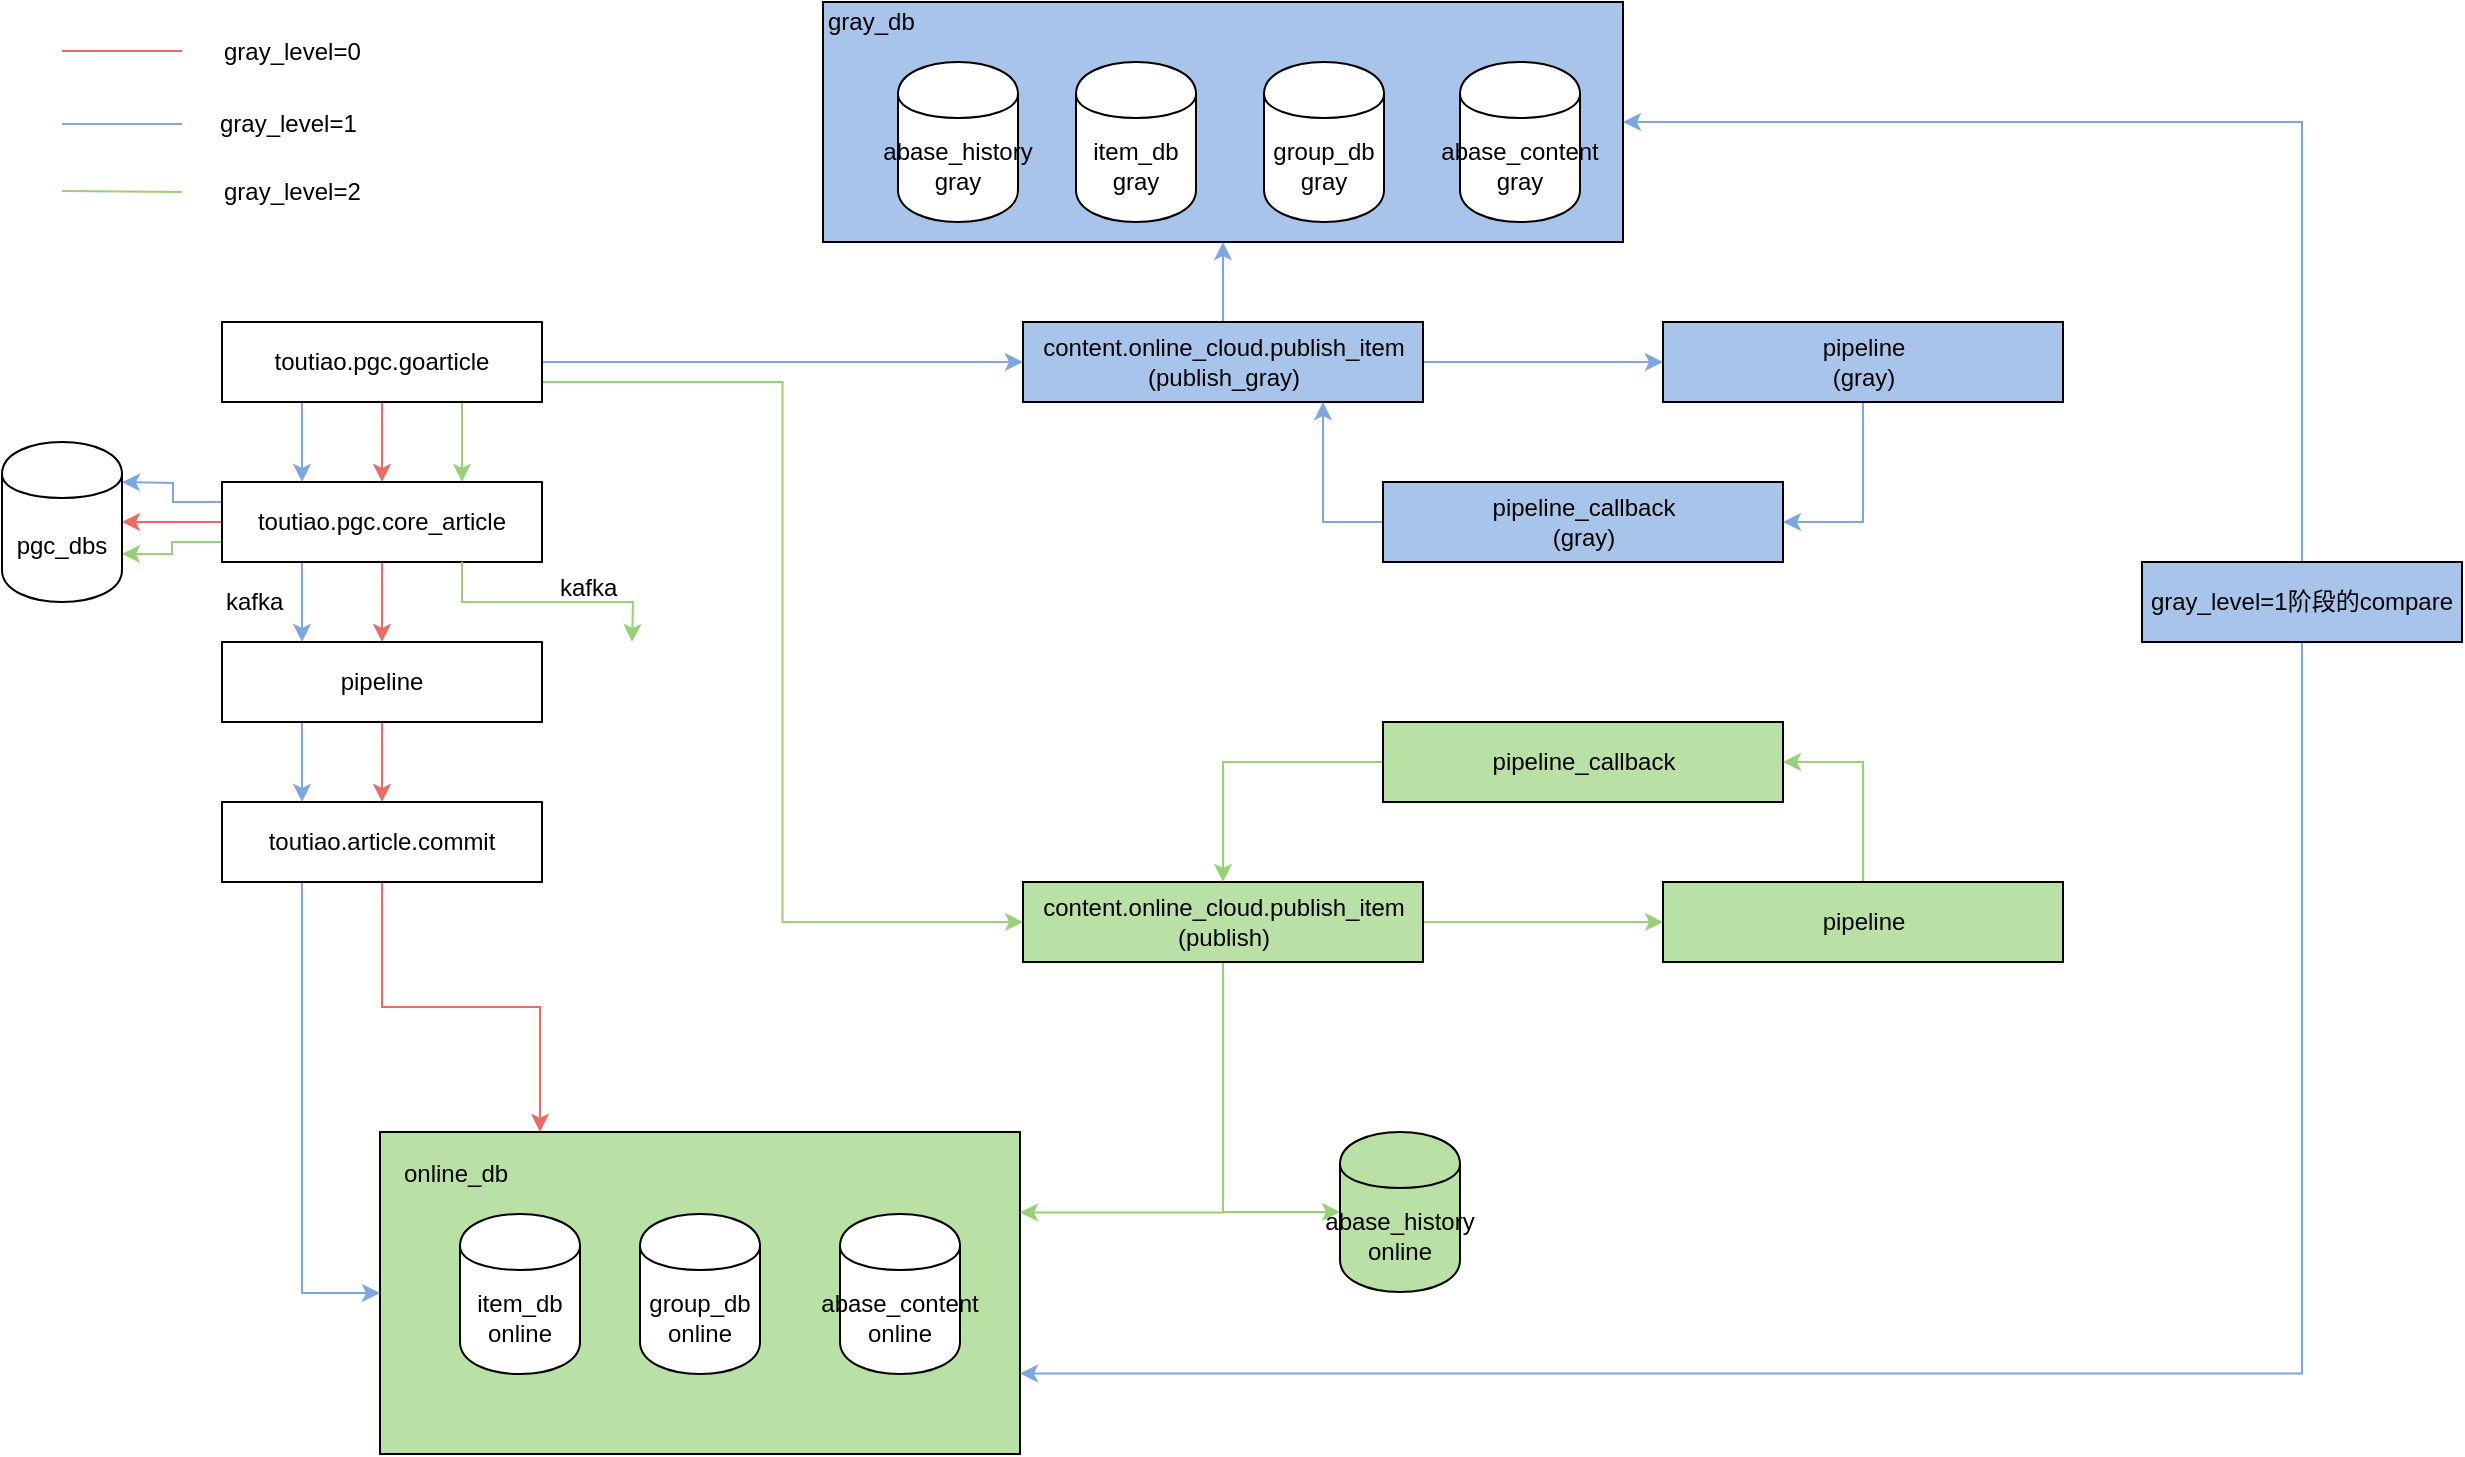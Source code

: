 <mxfile version="12.0.0" type="github" pages="7"><diagram id="RzEllMcAXhijFLLB4hno" name="publish_article"><mxGraphModel dx="946" dy="613" grid="0" gridSize="10" guides="1" tooltips="1" connect="1" arrows="1" fold="1" page="1" pageScale="1" pageWidth="3300" pageHeight="2339" math="0" shadow="0"><root><mxCell id="0"/><mxCell id="1" parent="0"/><mxCell id="3XzX1_1msdyQVYDM25QE-69" value="" style="rounded=0;whiteSpace=wrap;html=1;fillColor=#A9C4EB;" parent="1" vertex="1"><mxGeometry x="460.5" y="80" width="400" height="120" as="geometry"/></mxCell><mxCell id="3XzX1_1msdyQVYDM25QE-62" value="" style="rounded=0;whiteSpace=wrap;html=1;fillColor=#B9E0A5;" parent="1" vertex="1"><mxGeometry x="239" y="645" width="320" height="161" as="geometry"/></mxCell><mxCell id="3XzX1_1msdyQVYDM25QE-3" style="edgeStyle=orthogonalEdgeStyle;rounded=0;orthogonalLoop=1;jettySize=auto;html=1;entryX=0.5;entryY=0;entryDx=0;entryDy=0;strokeColor=#EA6B66;" parent="1" source="3XzX1_1msdyQVYDM25QE-1" target="3XzX1_1msdyQVYDM25QE-2" edge="1"><mxGeometry relative="1" as="geometry"/></mxCell><mxCell id="3XzX1_1msdyQVYDM25QE-14" style="edgeStyle=orthogonalEdgeStyle;rounded=0;orthogonalLoop=1;jettySize=auto;html=1;entryX=0;entryY=0.5;entryDx=0;entryDy=0;strokeColor=#7EA6E0;" parent="1" source="3XzX1_1msdyQVYDM25QE-1" target="3XzX1_1msdyQVYDM25QE-8" edge="1"><mxGeometry relative="1" as="geometry"/></mxCell><mxCell id="3XzX1_1msdyQVYDM25QE-15" style="edgeStyle=orthogonalEdgeStyle;rounded=0;orthogonalLoop=1;jettySize=auto;html=1;exitX=0.25;exitY=1;exitDx=0;exitDy=0;entryX=0.25;entryY=0;entryDx=0;entryDy=0;strokeColor=#7EA6E0;" parent="1" source="3XzX1_1msdyQVYDM25QE-1" target="3XzX1_1msdyQVYDM25QE-2" edge="1"><mxGeometry relative="1" as="geometry"/></mxCell><mxCell id="3XzX1_1msdyQVYDM25QE-26" style="edgeStyle=orthogonalEdgeStyle;rounded=0;orthogonalLoop=1;jettySize=auto;html=1;exitX=0.75;exitY=1;exitDx=0;exitDy=0;entryX=0.75;entryY=0;entryDx=0;entryDy=0;strokeColor=#97D077;" parent="1" source="3XzX1_1msdyQVYDM25QE-1" target="3XzX1_1msdyQVYDM25QE-2" edge="1"><mxGeometry relative="1" as="geometry"/></mxCell><mxCell id="3XzX1_1msdyQVYDM25QE-43" style="edgeStyle=orthogonalEdgeStyle;rounded=0;orthogonalLoop=1;jettySize=auto;html=1;exitX=1;exitY=0.75;exitDx=0;exitDy=0;entryX=0;entryY=0.5;entryDx=0;entryDy=0;strokeColor=#97D077;" parent="1" source="3XzX1_1msdyQVYDM25QE-1" target="3XzX1_1msdyQVYDM25QE-30" edge="1"><mxGeometry relative="1" as="geometry"/></mxCell><mxCell id="3XzX1_1msdyQVYDM25QE-1" value="toutiao.pgc.goarticle" style="rounded=0;whiteSpace=wrap;html=1;" parent="1" vertex="1"><mxGeometry x="160" y="240" width="160" height="40" as="geometry"/></mxCell><mxCell id="3XzX1_1msdyQVYDM25QE-6" style="edgeStyle=orthogonalEdgeStyle;rounded=0;orthogonalLoop=1;jettySize=auto;html=1;entryX=0.5;entryY=0;entryDx=0;entryDy=0;strokeColor=#EA6B66;" parent="1" source="3XzX1_1msdyQVYDM25QE-2" target="3XzX1_1msdyQVYDM25QE-4" edge="1"><mxGeometry relative="1" as="geometry"/></mxCell><mxCell id="3XzX1_1msdyQVYDM25QE-16" style="edgeStyle=orthogonalEdgeStyle;rounded=0;orthogonalLoop=1;jettySize=auto;html=1;exitX=0.25;exitY=1;exitDx=0;exitDy=0;entryX=0.25;entryY=0;entryDx=0;entryDy=0;strokeColor=#7EA6E0;" parent="1" source="3XzX1_1msdyQVYDM25QE-2" target="3XzX1_1msdyQVYDM25QE-4" edge="1"><mxGeometry relative="1" as="geometry"/></mxCell><mxCell id="ui9mWJZJE_LmwUA7qZfB-2" style="edgeStyle=orthogonalEdgeStyle;rounded=0;orthogonalLoop=1;jettySize=auto;html=1;entryX=1;entryY=0.5;entryDx=0;entryDy=0;strokeColor=#EA6B66;" parent="1" source="3XzX1_1msdyQVYDM25QE-2" target="ui9mWJZJE_LmwUA7qZfB-1" edge="1"><mxGeometry relative="1" as="geometry"/></mxCell><mxCell id="ui9mWJZJE_LmwUA7qZfB-3" style="edgeStyle=orthogonalEdgeStyle;rounded=0;orthogonalLoop=1;jettySize=auto;html=1;exitX=0;exitY=0.25;exitDx=0;exitDy=0;strokeColor=#7EA6E0;" parent="1" source="3XzX1_1msdyQVYDM25QE-2" edge="1"><mxGeometry relative="1" as="geometry"><mxPoint x="110" y="320" as="targetPoint"/></mxGeometry></mxCell><mxCell id="ui9mWJZJE_LmwUA7qZfB-4" style="edgeStyle=orthogonalEdgeStyle;rounded=0;orthogonalLoop=1;jettySize=auto;html=1;exitX=0;exitY=0.75;exitDx=0;exitDy=0;entryX=1;entryY=0.7;entryDx=0;entryDy=0;strokeColor=#97D077;" parent="1" source="3XzX1_1msdyQVYDM25QE-2" target="ui9mWJZJE_LmwUA7qZfB-1" edge="1"><mxGeometry relative="1" as="geometry"/></mxCell><mxCell id="3XzX1_1msdyQVYDM25QE-2" value="toutiao.pgc.core_article" style="rounded=0;whiteSpace=wrap;html=1;" parent="1" vertex="1"><mxGeometry x="160" y="320" width="160" height="40" as="geometry"/></mxCell><mxCell id="3XzX1_1msdyQVYDM25QE-7" style="edgeStyle=orthogonalEdgeStyle;rounded=0;orthogonalLoop=1;jettySize=auto;html=1;entryX=0.5;entryY=0;entryDx=0;entryDy=0;strokeColor=#EA6B66;" parent="1" source="3XzX1_1msdyQVYDM25QE-4" target="3XzX1_1msdyQVYDM25QE-5" edge="1"><mxGeometry relative="1" as="geometry"/></mxCell><mxCell id="3XzX1_1msdyQVYDM25QE-17" style="edgeStyle=orthogonalEdgeStyle;rounded=0;orthogonalLoop=1;jettySize=auto;html=1;exitX=0.25;exitY=1;exitDx=0;exitDy=0;entryX=0.25;entryY=0;entryDx=0;entryDy=0;strokeColor=#7EA6E0;" parent="1" source="3XzX1_1msdyQVYDM25QE-4" target="3XzX1_1msdyQVYDM25QE-5" edge="1"><mxGeometry relative="1" as="geometry"/></mxCell><mxCell id="3XzX1_1msdyQVYDM25QE-4" value="pipeline" style="rounded=0;whiteSpace=wrap;html=1;" parent="1" vertex="1"><mxGeometry x="160" y="400" width="160" height="40" as="geometry"/></mxCell><mxCell id="3XzX1_1msdyQVYDM25QE-65" style="edgeStyle=orthogonalEdgeStyle;rounded=0;orthogonalLoop=1;jettySize=auto;html=1;exitX=0.25;exitY=1;exitDx=0;exitDy=0;entryX=0;entryY=0.5;entryDx=0;entryDy=0;strokeColor=#7EA6E0;" parent="1" source="3XzX1_1msdyQVYDM25QE-5" target="3XzX1_1msdyQVYDM25QE-62" edge="1"><mxGeometry relative="1" as="geometry"/></mxCell><mxCell id="3XzX1_1msdyQVYDM25QE-66" style="edgeStyle=orthogonalEdgeStyle;rounded=0;orthogonalLoop=1;jettySize=auto;html=1;entryX=0.25;entryY=0;entryDx=0;entryDy=0;strokeColor=#EA6B66;" parent="1" source="3XzX1_1msdyQVYDM25QE-5" target="3XzX1_1msdyQVYDM25QE-62" edge="1"><mxGeometry relative="1" as="geometry"/></mxCell><mxCell id="3XzX1_1msdyQVYDM25QE-5" value="toutiao.article.commit" style="rounded=0;whiteSpace=wrap;html=1;" parent="1" vertex="1"><mxGeometry x="160" y="480" width="160" height="40" as="geometry"/></mxCell><mxCell id="3XzX1_1msdyQVYDM25QE-11" style="edgeStyle=orthogonalEdgeStyle;rounded=0;orthogonalLoop=1;jettySize=auto;html=1;entryX=0;entryY=0.5;entryDx=0;entryDy=0;strokeColor=#7EA6E0;" parent="1" source="3XzX1_1msdyQVYDM25QE-8" target="3XzX1_1msdyQVYDM25QE-10" edge="1"><mxGeometry relative="1" as="geometry"/></mxCell><mxCell id="3XzX1_1msdyQVYDM25QE-73" style="edgeStyle=orthogonalEdgeStyle;rounded=0;orthogonalLoop=1;jettySize=auto;html=1;exitX=0.5;exitY=0;exitDx=0;exitDy=0;entryX=0.5;entryY=1;entryDx=0;entryDy=0;strokeColor=#7EA6E0;" parent="1" source="3XzX1_1msdyQVYDM25QE-8" target="3XzX1_1msdyQVYDM25QE-69" edge="1"><mxGeometry relative="1" as="geometry"/></mxCell><mxCell id="3XzX1_1msdyQVYDM25QE-8" value="content.online_cloud.publish_item&lt;br&gt;(publish_gray)" style="rounded=0;whiteSpace=wrap;html=1;fillColor=#A9C4EB;" parent="1" vertex="1"><mxGeometry x="560.5" y="240" width="200" height="40" as="geometry"/></mxCell><mxCell id="3XzX1_1msdyQVYDM25QE-13" style="edgeStyle=orthogonalEdgeStyle;rounded=0;orthogonalLoop=1;jettySize=auto;html=1;entryX=0.75;entryY=1;entryDx=0;entryDy=0;exitX=0;exitY=0.5;exitDx=0;exitDy=0;strokeColor=#7EA6E0;" parent="1" source="3XzX1_1msdyQVYDM25QE-9" target="3XzX1_1msdyQVYDM25QE-8" edge="1"><mxGeometry relative="1" as="geometry"><Array as="points"><mxPoint x="710.5" y="340"/></Array></mxGeometry></mxCell><mxCell id="3XzX1_1msdyQVYDM25QE-9" value="pipeline_callback&lt;br&gt;(gray)" style="rounded=0;whiteSpace=wrap;html=1;fillColor=#A9C4EB;" parent="1" vertex="1"><mxGeometry x="740.5" y="320" width="200" height="40" as="geometry"/></mxCell><mxCell id="3XzX1_1msdyQVYDM25QE-12" style="edgeStyle=orthogonalEdgeStyle;rounded=0;orthogonalLoop=1;jettySize=auto;html=1;entryX=1;entryY=0.5;entryDx=0;entryDy=0;strokeColor=#7EA6E0;" parent="1" source="3XzX1_1msdyQVYDM25QE-10" target="3XzX1_1msdyQVYDM25QE-9" edge="1"><mxGeometry relative="1" as="geometry"/></mxCell><mxCell id="3XzX1_1msdyQVYDM25QE-10" value="pipeline&lt;br&gt;(gray)" style="rounded=0;whiteSpace=wrap;html=1;fillColor=#A9C4EB;" parent="1" vertex="1"><mxGeometry x="880.5" y="240" width="200" height="40" as="geometry"/></mxCell><mxCell id="3XzX1_1msdyQVYDM25QE-18" value="item_db&lt;br&gt;gray" style="shape=cylinder;whiteSpace=wrap;html=1;boundedLbl=1;backgroundOutline=1;" parent="1" vertex="1"><mxGeometry x="587" y="110" width="60" height="80" as="geometry"/></mxCell><mxCell id="3XzX1_1msdyQVYDM25QE-19" value="group_db&lt;br&gt;gray" style="shape=cylinder;whiteSpace=wrap;html=1;boundedLbl=1;backgroundOutline=1;" parent="1" vertex="1"><mxGeometry x="681" y="110" width="60" height="80" as="geometry"/></mxCell><mxCell id="3XzX1_1msdyQVYDM25QE-20" value="abase_content&lt;br&gt;gray" style="shape=cylinder;whiteSpace=wrap;html=1;boundedLbl=1;backgroundOutline=1;" parent="1" vertex="1"><mxGeometry x="779" y="110" width="60" height="80" as="geometry"/></mxCell><mxCell id="3XzX1_1msdyQVYDM25QE-21" value="abase_history&lt;br&gt;gray" style="shape=cylinder;whiteSpace=wrap;html=1;boundedLbl=1;backgroundOutline=1;" parent="1" vertex="1"><mxGeometry x="498" y="110" width="60" height="80" as="geometry"/></mxCell><mxCell id="3XzX1_1msdyQVYDM25QE-44" style="edgeStyle=orthogonalEdgeStyle;rounded=0;orthogonalLoop=1;jettySize=auto;html=1;entryX=0;entryY=0.5;entryDx=0;entryDy=0;strokeColor=#97D077;" parent="1" source="3XzX1_1msdyQVYDM25QE-30" target="3XzX1_1msdyQVYDM25QE-34" edge="1"><mxGeometry relative="1" as="geometry"/></mxCell><mxCell id="3XzX1_1msdyQVYDM25QE-67" style="edgeStyle=orthogonalEdgeStyle;rounded=0;orthogonalLoop=1;jettySize=auto;html=1;entryX=1;entryY=0.25;entryDx=0;entryDy=0;strokeColor=#97D077;exitX=0.5;exitY=1;exitDx=0;exitDy=0;" parent="1" source="3XzX1_1msdyQVYDM25QE-30" target="3XzX1_1msdyQVYDM25QE-62" edge="1"><mxGeometry relative="1" as="geometry"/></mxCell><mxCell id="3XzX1_1msdyQVYDM25QE-68" style="edgeStyle=orthogonalEdgeStyle;rounded=0;orthogonalLoop=1;jettySize=auto;html=1;entryX=0;entryY=0.5;entryDx=0;entryDy=0;strokeColor=#97D077;" parent="1" source="3XzX1_1msdyQVYDM25QE-30" target="3XzX1_1msdyQVYDM25QE-38" edge="1"><mxGeometry relative="1" as="geometry"/></mxCell><mxCell id="3XzX1_1msdyQVYDM25QE-30" value="content.online_cloud.publish_item&lt;br&gt;(publish)" style="rounded=0;whiteSpace=wrap;html=1;fillColor=#B9E0A5;" parent="1" vertex="1"><mxGeometry x="560.5" y="520" width="200" height="40" as="geometry"/></mxCell><mxCell id="3XzX1_1msdyQVYDM25QE-46" style="edgeStyle=orthogonalEdgeStyle;rounded=0;orthogonalLoop=1;jettySize=auto;html=1;entryX=0.5;entryY=0;entryDx=0;entryDy=0;strokeColor=#97D077;exitX=0;exitY=0.5;exitDx=0;exitDy=0;" parent="1" source="3XzX1_1msdyQVYDM25QE-32" target="3XzX1_1msdyQVYDM25QE-30" edge="1"><mxGeometry relative="1" as="geometry"/></mxCell><mxCell id="3XzX1_1msdyQVYDM25QE-32" value="pipeline_callback" style="rounded=0;whiteSpace=wrap;html=1;fillColor=#B9E0A5;" parent="1" vertex="1"><mxGeometry x="740.5" y="440" width="200" height="40" as="geometry"/></mxCell><mxCell id="3XzX1_1msdyQVYDM25QE-45" style="edgeStyle=orthogonalEdgeStyle;rounded=0;orthogonalLoop=1;jettySize=auto;html=1;entryX=1;entryY=0.5;entryDx=0;entryDy=0;strokeColor=#97D077;" parent="1" source="3XzX1_1msdyQVYDM25QE-34" target="3XzX1_1msdyQVYDM25QE-32" edge="1"><mxGeometry relative="1" as="geometry"/></mxCell><mxCell id="3XzX1_1msdyQVYDM25QE-34" value="pipeline" style="rounded=0;whiteSpace=wrap;html=1;fillColor=#B9E0A5;" parent="1" vertex="1"><mxGeometry x="880.5" y="520" width="200" height="40" as="geometry"/></mxCell><mxCell id="3XzX1_1msdyQVYDM25QE-38" value="abase_history&lt;br&gt;online" style="shape=cylinder;whiteSpace=wrap;html=1;boundedLbl=1;backgroundOutline=1;fillColor=#B9E0A5;" parent="1" vertex="1"><mxGeometry x="719" y="645" width="60" height="80" as="geometry"/></mxCell><mxCell id="3XzX1_1msdyQVYDM25QE-47" value="item_db&lt;br&gt;online" style="shape=cylinder;whiteSpace=wrap;html=1;boundedLbl=1;backgroundOutline=1;" parent="1" vertex="1"><mxGeometry x="279" y="686" width="60" height="80" as="geometry"/></mxCell><mxCell id="3XzX1_1msdyQVYDM25QE-48" value="group_db&lt;br&gt;online" style="shape=cylinder;whiteSpace=wrap;html=1;boundedLbl=1;backgroundOutline=1;" parent="1" vertex="1"><mxGeometry x="369" y="686" width="60" height="80" as="geometry"/></mxCell><mxCell id="3XzX1_1msdyQVYDM25QE-49" value="abase_content&lt;br&gt;online" style="shape=cylinder;whiteSpace=wrap;html=1;boundedLbl=1;backgroundOutline=1;" parent="1" vertex="1"><mxGeometry x="469" y="686" width="60" height="80" as="geometry"/></mxCell><mxCell id="3XzX1_1msdyQVYDM25QE-58" value="kafka" style="text;html=1;resizable=0;points=[];autosize=1;align=left;verticalAlign=top;spacingTop=-4;" parent="1" vertex="1"><mxGeometry x="160" y="370" width="40" height="20" as="geometry"/></mxCell><mxCell id="3XzX1_1msdyQVYDM25QE-63" value="online_db&lt;br&gt;" style="text;html=1;resizable=0;points=[];autosize=1;align=left;verticalAlign=top;spacingTop=-4;" parent="1" vertex="1"><mxGeometry x="249" y="656" width="70" height="20" as="geometry"/></mxCell><mxCell id="3XzX1_1msdyQVYDM25QE-71" value="gray_db" style="text;html=1;resizable=0;points=[];autosize=1;align=left;verticalAlign=top;spacingTop=-4;" parent="1" vertex="1"><mxGeometry x="460.5" y="80" width="60" height="20" as="geometry"/></mxCell><mxCell id="3XzX1_1msdyQVYDM25QE-75" style="edgeStyle=orthogonalEdgeStyle;rounded=0;orthogonalLoop=1;jettySize=auto;html=1;entryX=1;entryY=0.5;entryDx=0;entryDy=0;strokeColor=#7EA6E0;exitX=0.5;exitY=0;exitDx=0;exitDy=0;" parent="1" source="3XzX1_1msdyQVYDM25QE-74" target="3XzX1_1msdyQVYDM25QE-69" edge="1"><mxGeometry relative="1" as="geometry"/></mxCell><mxCell id="3XzX1_1msdyQVYDM25QE-76" style="edgeStyle=orthogonalEdgeStyle;rounded=0;orthogonalLoop=1;jettySize=auto;html=1;entryX=1;entryY=0.75;entryDx=0;entryDy=0;strokeColor=#7EA6E0;exitX=0.5;exitY=1;exitDx=0;exitDy=0;" parent="1" source="3XzX1_1msdyQVYDM25QE-74" target="3XzX1_1msdyQVYDM25QE-62" edge="1"><mxGeometry relative="1" as="geometry"/></mxCell><mxCell id="3XzX1_1msdyQVYDM25QE-74" value="gray_level=1阶段的compare" style="rounded=0;whiteSpace=wrap;html=1;fillColor=#A9C4EB;" parent="1" vertex="1"><mxGeometry x="1120" y="360" width="160" height="40" as="geometry"/></mxCell><mxCell id="3XzX1_1msdyQVYDM25QE-77" value="" style="endArrow=none;html=1;strokeColor=#EA6B66;" parent="1" edge="1"><mxGeometry width="50" height="50" relative="1" as="geometry"><mxPoint x="80" y="104.5" as="sourcePoint"/><mxPoint x="140" y="104.5" as="targetPoint"/></mxGeometry></mxCell><mxCell id="3XzX1_1msdyQVYDM25QE-78" value="gray_level=0" style="text;html=1;resizable=0;points=[];autosize=1;align=left;verticalAlign=top;spacingTop=-4;" parent="1" vertex="1"><mxGeometry x="159" y="95" width="80" height="20" as="geometry"/></mxCell><mxCell id="3XzX1_1msdyQVYDM25QE-80" value="" style="endArrow=none;html=1;strokeColor=#7EA6E0;" parent="1" edge="1"><mxGeometry width="50" height="50" relative="1" as="geometry"><mxPoint x="80" y="141" as="sourcePoint"/><mxPoint x="140" y="141" as="targetPoint"/></mxGeometry></mxCell><mxCell id="3XzX1_1msdyQVYDM25QE-81" value="gray_level=1" style="text;html=1;resizable=0;points=[];autosize=1;align=left;verticalAlign=top;spacingTop=-4;" parent="1" vertex="1"><mxGeometry x="157" y="131" width="80" height="20" as="geometry"/></mxCell><mxCell id="3XzX1_1msdyQVYDM25QE-82" value="" style="endArrow=none;html=1;strokeColor=#97D077;" parent="1" edge="1"><mxGeometry width="50" height="50" relative="1" as="geometry"><mxPoint x="80" y="174.5" as="sourcePoint"/><mxPoint x="140" y="175" as="targetPoint"/></mxGeometry></mxCell><mxCell id="3XzX1_1msdyQVYDM25QE-83" value="gray_level=2" style="text;html=1;resizable=0;points=[];autosize=1;align=left;verticalAlign=top;spacingTop=-4;" parent="1" vertex="1"><mxGeometry x="159" y="165" width="80" height="20" as="geometry"/></mxCell><mxCell id="p1APc3bFUEouSs7wbFrm-3" style="edgeStyle=orthogonalEdgeStyle;rounded=0;orthogonalLoop=1;jettySize=auto;html=1;exitX=0.75;exitY=1;exitDx=0;exitDy=0;strokeColor=#97D077;" parent="1" source="3XzX1_1msdyQVYDM25QE-2" edge="1"><mxGeometry relative="1" as="geometry"><mxPoint x="290" y="290" as="sourcePoint"/><mxPoint x="365" y="400" as="targetPoint"/></mxGeometry></mxCell><mxCell id="p1APc3bFUEouSs7wbFrm-4" value="kafka" style="text;html=1;resizable=0;points=[];autosize=1;align=left;verticalAlign=top;spacingTop=-4;" parent="1" vertex="1"><mxGeometry x="327" y="363" width="39" height="14" as="geometry"/></mxCell><mxCell id="ui9mWJZJE_LmwUA7qZfB-1" value="pgc_dbs" style="shape=cylinder;whiteSpace=wrap;html=1;boundedLbl=1;backgroundOutline=1;" parent="1" vertex="1"><mxGeometry x="50" y="300" width="60" height="80" as="geometry"/></mxCell></root></mxGraphModel></diagram><diagram id="oMyo7a_MyCcmttAJ9W80" name="modify_attr"><mxGraphModel dx="1426" dy="793" grid="0" gridSize="10" guides="1" tooltips="1" connect="1" arrows="1" fold="1" page="1" pageScale="1" pageWidth="3300" pageHeight="2339" math="0" shadow="0"><root><mxCell id="hkmkvA5OjLNLvlKnRSaF-0"/><mxCell id="hkmkvA5OjLNLvlKnRSaF-1" parent="hkmkvA5OjLNLvlKnRSaF-0"/><mxCell id="G8jgcqyADQ6NKvjTvm8Z-0" style="edgeStyle=orthogonalEdgeStyle;rounded=0;orthogonalLoop=1;jettySize=auto;html=1;entryX=0.5;entryY=0;entryDx=0;entryDy=0;strokeColor=#EA6B66;" parent="hkmkvA5OjLNLvlKnRSaF-1" source="wrRdSMQzAd9672mRzsf9-0" target="HqQP5jWdasdedW9VeSVc-0" edge="1"><mxGeometry relative="1" as="geometry"/></mxCell><mxCell id="__J2mdAyCHZy5hjznUXg-1" style="edgeStyle=orthogonalEdgeStyle;rounded=0;orthogonalLoop=1;jettySize=auto;html=1;strokeColor=#EA6B66;" parent="hkmkvA5OjLNLvlKnRSaF-1" source="wrRdSMQzAd9672mRzsf9-0" target="__J2mdAyCHZy5hjznUXg-0" edge="1"><mxGeometry relative="1" as="geometry"/></mxCell><mxCell id="__J2mdAyCHZy5hjznUXg-2" style="edgeStyle=orthogonalEdgeStyle;rounded=0;orthogonalLoop=1;jettySize=auto;html=1;exitX=0;exitY=0.25;exitDx=0;exitDy=0;entryX=1;entryY=0.3;entryDx=0;entryDy=0;strokeColor=#7EA6E0;" parent="hkmkvA5OjLNLvlKnRSaF-1" source="wrRdSMQzAd9672mRzsf9-0" target="__J2mdAyCHZy5hjznUXg-0" edge="1"><mxGeometry relative="1" as="geometry"/></mxCell><mxCell id="__J2mdAyCHZy5hjznUXg-3" style="edgeStyle=orthogonalEdgeStyle;rounded=0;orthogonalLoop=1;jettySize=auto;html=1;exitX=0;exitY=0.75;exitDx=0;exitDy=0;entryX=1;entryY=0.7;entryDx=0;entryDy=0;strokeColor=#97D077;" parent="hkmkvA5OjLNLvlKnRSaF-1" source="wrRdSMQzAd9672mRzsf9-0" target="__J2mdAyCHZy5hjznUXg-0" edge="1"><mxGeometry relative="1" as="geometry"/></mxCell><mxCell id="eOFZgVkz2JgT-iBiAQ_b-7" style="edgeStyle=orthogonalEdgeStyle;rounded=0;orthogonalLoop=1;jettySize=auto;html=1;entryX=0;entryY=0.5;entryDx=0;entryDy=0;strokeColor=#7EA6E0;" parent="hkmkvA5OjLNLvlKnRSaF-1" source="wrRdSMQzAd9672mRzsf9-0" target="9ixI1RGmNtwHZ594KerV-8" edge="1"><mxGeometry relative="1" as="geometry"/></mxCell><mxCell id="eOFZgVkz2JgT-iBiAQ_b-8" style="edgeStyle=orthogonalEdgeStyle;rounded=0;orthogonalLoop=1;jettySize=auto;html=1;exitX=1;exitY=0.75;exitDx=0;exitDy=0;entryX=0;entryY=0.5;entryDx=0;entryDy=0;strokeColor=#97D077;" parent="hkmkvA5OjLNLvlKnRSaF-1" source="wrRdSMQzAd9672mRzsf9-0" target="JId1yi_pX5Twe85lBRn0-0" edge="1"><mxGeometry relative="1" as="geometry"/></mxCell><mxCell id="eOFZgVkz2JgT-iBiAQ_b-12" style="edgeStyle=orthogonalEdgeStyle;rounded=0;orthogonalLoop=1;jettySize=auto;html=1;exitX=0.25;exitY=1;exitDx=0;exitDy=0;strokeColor=#7EA6E0;entryX=0.25;entryY=0;entryDx=0;entryDy=0;" parent="hkmkvA5OjLNLvlKnRSaF-1" source="wrRdSMQzAd9672mRzsf9-0" target="HqQP5jWdasdedW9VeSVc-0" edge="1"><mxGeometry relative="1" as="geometry"><mxPoint x="360" y="220" as="targetPoint"/></mxGeometry></mxCell><mxCell id="eOFZgVkz2JgT-iBiAQ_b-15" style="edgeStyle=orthogonalEdgeStyle;rounded=0;orthogonalLoop=1;jettySize=auto;html=1;exitX=0.75;exitY=1;exitDx=0;exitDy=0;strokeColor=#97D077;" parent="hkmkvA5OjLNLvlKnRSaF-1" source="wrRdSMQzAd9672mRzsf9-0" edge="1"><mxGeometry relative="1" as="geometry"><mxPoint x="590" y="170" as="targetPoint"/></mxGeometry></mxCell><mxCell id="wrRdSMQzAd9672mRzsf9-0" value="toutiao.pgc.core_article" style="rounded=0;whiteSpace=wrap;html=1;" parent="hkmkvA5OjLNLvlKnRSaF-1" vertex="1"><mxGeometry x="400" y="81" width="160" height="40" as="geometry"/></mxCell><mxCell id="9ixI1RGmNtwHZ594KerV-7" style="edgeStyle=orthogonalEdgeStyle;rounded=0;orthogonalLoop=1;jettySize=auto;html=1;entryX=0.5;entryY=0;entryDx=0;entryDy=0;strokeColor=#EA6B66;" parent="hkmkvA5OjLNLvlKnRSaF-1" source="HqQP5jWdasdedW9VeSVc-0" target="9ixI1RGmNtwHZ594KerV-6" edge="1"><mxGeometry relative="1" as="geometry"/></mxCell><mxCell id="eOFZgVkz2JgT-iBiAQ_b-19" style="edgeStyle=orthogonalEdgeStyle;rounded=0;orthogonalLoop=1;jettySize=auto;html=1;exitX=0.25;exitY=1;exitDx=0;exitDy=0;entryX=0.25;entryY=0;entryDx=0;entryDy=0;strokeColor=#7EA6E0;" parent="hkmkvA5OjLNLvlKnRSaF-1" source="HqQP5jWdasdedW9VeSVc-0" target="9ixI1RGmNtwHZ594KerV-6" edge="1"><mxGeometry relative="1" as="geometry"/></mxCell><mxCell id="HqQP5jWdasdedW9VeSVc-0" value="pipeline" style="rounded=0;whiteSpace=wrap;html=1;" parent="hkmkvA5OjLNLvlKnRSaF-1" vertex="1"><mxGeometry x="400" y="201" width="160" height="40" as="geometry"/></mxCell><mxCell id="9ixI1RGmNtwHZ594KerV-0" value="" style="endArrow=none;html=1;strokeColor=#EA6B66;" parent="hkmkvA5OjLNLvlKnRSaF-1" edge="1"><mxGeometry width="50" height="50" relative="1" as="geometry"><mxPoint x="80" y="104.5" as="sourcePoint"/><mxPoint x="140" y="104.5" as="targetPoint"/></mxGeometry></mxCell><mxCell id="9ixI1RGmNtwHZ594KerV-1" value="gray_level=0" style="text;html=1;resizable=0;points=[];autosize=1;align=left;verticalAlign=top;spacingTop=-4;" parent="hkmkvA5OjLNLvlKnRSaF-1" vertex="1"><mxGeometry x="159" y="95" width="80" height="20" as="geometry"/></mxCell><mxCell id="9ixI1RGmNtwHZ594KerV-2" value="" style="endArrow=none;html=1;strokeColor=#7EA6E0;" parent="hkmkvA5OjLNLvlKnRSaF-1" edge="1"><mxGeometry width="50" height="50" relative="1" as="geometry"><mxPoint x="80" y="141" as="sourcePoint"/><mxPoint x="140" y="141" as="targetPoint"/></mxGeometry></mxCell><mxCell id="9ixI1RGmNtwHZ594KerV-3" value="gray_level=1" style="text;html=1;resizable=0;points=[];autosize=1;align=left;verticalAlign=top;spacingTop=-4;" parent="hkmkvA5OjLNLvlKnRSaF-1" vertex="1"><mxGeometry x="157" y="131" width="80" height="20" as="geometry"/></mxCell><mxCell id="9ixI1RGmNtwHZ594KerV-4" value="" style="endArrow=none;html=1;strokeColor=#97D077;" parent="hkmkvA5OjLNLvlKnRSaF-1" edge="1"><mxGeometry width="50" height="50" relative="1" as="geometry"><mxPoint x="80" y="174.5" as="sourcePoint"/><mxPoint x="140" y="175" as="targetPoint"/></mxGeometry></mxCell><mxCell id="9ixI1RGmNtwHZ594KerV-5" value="gray_level=2" style="text;html=1;resizable=0;points=[];autosize=1;align=left;verticalAlign=top;spacingTop=-4;" parent="hkmkvA5OjLNLvlKnRSaF-1" vertex="1"><mxGeometry x="159" y="165" width="80" height="20" as="geometry"/></mxCell><mxCell id="aKkgVt3yrcdGPCH5iwZJ-6" style="edgeStyle=orthogonalEdgeStyle;rounded=0;orthogonalLoop=1;jettySize=auto;html=1;entryX=0.5;entryY=0;entryDx=0;entryDy=0;strokeColor=#EA6B66;" parent="hkmkvA5OjLNLvlKnRSaF-1" source="9ixI1RGmNtwHZ594KerV-6" target="aKkgVt3yrcdGPCH5iwZJ-0" edge="1"><mxGeometry relative="1" as="geometry"/></mxCell><mxCell id="eOFZgVkz2JgT-iBiAQ_b-20" style="edgeStyle=orthogonalEdgeStyle;rounded=0;orthogonalLoop=1;jettySize=auto;html=1;exitX=0.25;exitY=1;exitDx=0;exitDy=0;entryX=0.25;entryY=0;entryDx=0;entryDy=0;strokeColor=#7EA6E0;" parent="hkmkvA5OjLNLvlKnRSaF-1" source="9ixI1RGmNtwHZ594KerV-6" target="aKkgVt3yrcdGPCH5iwZJ-0" edge="1"><mxGeometry relative="1" as="geometry"/></mxCell><mxCell id="9ixI1RGmNtwHZ594KerV-6" value="toutiao.article.commit" style="rounded=0;whiteSpace=wrap;html=1;" parent="hkmkvA5OjLNLvlKnRSaF-1" vertex="1"><mxGeometry x="400" y="281" width="160" height="39" as="geometry"/></mxCell><mxCell id="eOFZgVkz2JgT-iBiAQ_b-6" style="edgeStyle=orthogonalEdgeStyle;rounded=0;orthogonalLoop=1;jettySize=auto;html=1;entryX=0;entryY=0.5;entryDx=0;entryDy=0;strokeColor=#7EA6E0;" parent="hkmkvA5OjLNLvlKnRSaF-1" source="9ixI1RGmNtwHZ594KerV-8" target="eOFZgVkz2JgT-iBiAQ_b-0" edge="1"><mxGeometry relative="1" as="geometry"/></mxCell><mxCell id="9ixI1RGmNtwHZ594KerV-8" value="content.online_cloud.publish_item&lt;br&gt;（gray）" style="rounded=0;whiteSpace=wrap;html=1;" parent="hkmkvA5OjLNLvlKnRSaF-1" vertex="1"><mxGeometry x="680" y="81" width="199" height="39" as="geometry"/></mxCell><mxCell id="eOFZgVkz2JgT-iBiAQ_b-9" style="edgeStyle=orthogonalEdgeStyle;rounded=0;orthogonalLoop=1;jettySize=auto;html=1;entryX=1;entryY=0.25;entryDx=0;entryDy=0;strokeColor=#97D077;exitX=0.5;exitY=1;exitDx=0;exitDy=0;" parent="hkmkvA5OjLNLvlKnRSaF-1" source="JId1yi_pX5Twe85lBRn0-0" target="aKkgVt3yrcdGPCH5iwZJ-0" edge="1"><mxGeometry relative="1" as="geometry"/></mxCell><mxCell id="eOFZgVkz2JgT-iBiAQ_b-10" style="edgeStyle=orthogonalEdgeStyle;rounded=0;orthogonalLoop=1;jettySize=auto;html=1;entryX=0;entryY=0.5;entryDx=0;entryDy=0;strokeColor=#97D077;exitX=0.5;exitY=1;exitDx=0;exitDy=0;" parent="hkmkvA5OjLNLvlKnRSaF-1" source="JId1yi_pX5Twe85lBRn0-0" target="aKkgVt3yrcdGPCH5iwZJ-1" edge="1"><mxGeometry relative="1" as="geometry"/></mxCell><mxCell id="JId1yi_pX5Twe85lBRn0-0" value="&lt;span style=&quot;white-space: normal&quot;&gt;content.online_cloud.publish_item&lt;/span&gt;&lt;br style=&quot;white-space: normal&quot;&gt;&lt;span style=&quot;white-space: normal&quot;&gt;（online）&lt;/span&gt;" style="rounded=0;whiteSpace=wrap;html=1;" parent="hkmkvA5OjLNLvlKnRSaF-1" vertex="1"><mxGeometry x="680" y="201" width="199" height="39" as="geometry"/></mxCell><mxCell id="__J2mdAyCHZy5hjznUXg-0" value="pgc_dbs" style="shape=cylinder;whiteSpace=wrap;html=1;boundedLbl=1;backgroundOutline=1;" parent="hkmkvA5OjLNLvlKnRSaF-1" vertex="1"><mxGeometry x="300" y="61" width="60" height="80" as="geometry"/></mxCell><mxCell id="aKkgVt3yrcdGPCH5iwZJ-0" value="" style="rounded=0;whiteSpace=wrap;html=1;fillColor=#B9E0A5;" parent="hkmkvA5OjLNLvlKnRSaF-1" vertex="1"><mxGeometry x="320" y="369.5" width="320" height="161" as="geometry"/></mxCell><mxCell id="aKkgVt3yrcdGPCH5iwZJ-1" value="abase_history&lt;br&gt;online" style="shape=cylinder;whiteSpace=wrap;html=1;boundedLbl=1;backgroundOutline=1;fillColor=#B9E0A5;" parent="hkmkvA5OjLNLvlKnRSaF-1" vertex="1"><mxGeometry x="873" y="369.5" width="60" height="80" as="geometry"/></mxCell><mxCell id="aKkgVt3yrcdGPCH5iwZJ-2" value="item_db&lt;br&gt;online" style="shape=cylinder;whiteSpace=wrap;html=1;boundedLbl=1;backgroundOutline=1;" parent="hkmkvA5OjLNLvlKnRSaF-1" vertex="1"><mxGeometry x="360" y="410.5" width="60" height="80" as="geometry"/></mxCell><mxCell id="aKkgVt3yrcdGPCH5iwZJ-3" value="group_db&lt;br&gt;online" style="shape=cylinder;whiteSpace=wrap;html=1;boundedLbl=1;backgroundOutline=1;" parent="hkmkvA5OjLNLvlKnRSaF-1" vertex="1"><mxGeometry x="450" y="410.5" width="60" height="80" as="geometry"/></mxCell><mxCell id="aKkgVt3yrcdGPCH5iwZJ-4" value="abase_content&lt;br&gt;online" style="shape=cylinder;whiteSpace=wrap;html=1;boundedLbl=1;backgroundOutline=1;" parent="hkmkvA5OjLNLvlKnRSaF-1" vertex="1"><mxGeometry x="550" y="410.5" width="60" height="80" as="geometry"/></mxCell><mxCell id="aKkgVt3yrcdGPCH5iwZJ-5" value="online_db&lt;br&gt;" style="text;html=1;resizable=0;points=[];autosize=1;align=left;verticalAlign=top;spacingTop=-4;" parent="hkmkvA5OjLNLvlKnRSaF-1" vertex="1"><mxGeometry x="330" y="380.5" width="70" height="20" as="geometry"/></mxCell><mxCell id="eOFZgVkz2JgT-iBiAQ_b-0" value="" style="rounded=0;whiteSpace=wrap;html=1;fillColor=#A9C4EB;" parent="hkmkvA5OjLNLvlKnRSaF-1" vertex="1"><mxGeometry x="920" y="40.5" width="400" height="120" as="geometry"/></mxCell><mxCell id="eOFZgVkz2JgT-iBiAQ_b-1" value="item_db&lt;br&gt;gray" style="shape=cylinder;whiteSpace=wrap;html=1;boundedLbl=1;backgroundOutline=1;" parent="hkmkvA5OjLNLvlKnRSaF-1" vertex="1"><mxGeometry x="1046.5" y="70.5" width="60" height="80" as="geometry"/></mxCell><mxCell id="eOFZgVkz2JgT-iBiAQ_b-2" value="group_db&lt;br&gt;gray" style="shape=cylinder;whiteSpace=wrap;html=1;boundedLbl=1;backgroundOutline=1;" parent="hkmkvA5OjLNLvlKnRSaF-1" vertex="1"><mxGeometry x="1140.5" y="70.5" width="60" height="80" as="geometry"/></mxCell><mxCell id="eOFZgVkz2JgT-iBiAQ_b-3" value="abase_content&lt;br&gt;gray" style="shape=cylinder;whiteSpace=wrap;html=1;boundedLbl=1;backgroundOutline=1;" parent="hkmkvA5OjLNLvlKnRSaF-1" vertex="1"><mxGeometry x="1238.5" y="70.5" width="60" height="80" as="geometry"/></mxCell><mxCell id="eOFZgVkz2JgT-iBiAQ_b-4" value="abase_history&lt;br&gt;gray" style="shape=cylinder;whiteSpace=wrap;html=1;boundedLbl=1;backgroundOutline=1;" parent="hkmkvA5OjLNLvlKnRSaF-1" vertex="1"><mxGeometry x="957.5" y="70.5" width="60" height="80" as="geometry"/></mxCell><mxCell id="eOFZgVkz2JgT-iBiAQ_b-5" value="gray_db" style="text;html=1;resizable=0;points=[];autosize=1;align=left;verticalAlign=top;spacingTop=-4;" parent="hkmkvA5OjLNLvlKnRSaF-1" vertex="1"><mxGeometry x="920" y="40.5" width="60" height="20" as="geometry"/></mxCell><mxCell id="eOFZgVkz2JgT-iBiAQ_b-11" value="kafka&lt;br&gt;update_extra" style="text;html=1;resizable=0;points=[];autosize=1;align=left;verticalAlign=top;spacingTop=-4;" parent="hkmkvA5OjLNLvlKnRSaF-1" vertex="1"><mxGeometry x="480" y="151" width="90" height="30" as="geometry"/></mxCell></root></mxGraphModel></diagram><diagram id="g2fbFtPMddde0MCFBWxK" name="delete"><mxGraphModel dx="946" dy="613" grid="0" gridSize="10" guides="1" tooltips="1" connect="1" arrows="1" fold="1" page="1" pageScale="1" pageWidth="3300" pageHeight="2339" math="0" shadow="0"><root><mxCell id="nBtuvfsaEgmFYpGLrx1j-0"/><mxCell id="nBtuvfsaEgmFYpGLrx1j-1" parent="nBtuvfsaEgmFYpGLrx1j-0"/><mxCell id="nBtuvfsaEgmFYpGLrx1j-2" value="" style="rounded=0;whiteSpace=wrap;html=1;align=left;fillColor=#D5E8D4;" vertex="1" parent="nBtuvfsaEgmFYpGLrx1j-1"><mxGeometry x="135" y="520" width="250" height="100" as="geometry"/></mxCell><mxCell id="nBtuvfsaEgmFYpGLrx1j-3" style="edgeStyle=orthogonalEdgeStyle;rounded=0;orthogonalLoop=1;jettySize=auto;html=1;entryX=0.5;entryY=0;entryDx=0;entryDy=0;strokeColor=#EA6B66;" edge="1" parent="nBtuvfsaEgmFYpGLrx1j-1" source="nBtuvfsaEgmFYpGLrx1j-10" target="nBtuvfsaEgmFYpGLrx1j-20"><mxGeometry relative="1" as="geometry"/></mxCell><mxCell id="nBtuvfsaEgmFYpGLrx1j-4" style="edgeStyle=orthogonalEdgeStyle;rounded=0;orthogonalLoop=1;jettySize=auto;html=1;entryX=0;entryY=0.5;entryDx=0;entryDy=0;strokeColor=#7EA6E0;" edge="1" parent="nBtuvfsaEgmFYpGLrx1j-1" source="nBtuvfsaEgmFYpGLrx1j-10" target="nBtuvfsaEgmFYpGLrx1j-27"><mxGeometry relative="1" as="geometry"/></mxCell><mxCell id="nBtuvfsaEgmFYpGLrx1j-5" style="edgeStyle=orthogonalEdgeStyle;rounded=0;orthogonalLoop=1;jettySize=auto;html=1;exitX=0.25;exitY=1;exitDx=0;exitDy=0;entryX=0.25;entryY=0;entryDx=0;entryDy=0;strokeColor=#7EA6E0;" edge="1" parent="nBtuvfsaEgmFYpGLrx1j-1" source="nBtuvfsaEgmFYpGLrx1j-10" target="nBtuvfsaEgmFYpGLrx1j-20"><mxGeometry relative="1" as="geometry"/></mxCell><mxCell id="nBtuvfsaEgmFYpGLrx1j-6" style="edgeStyle=orthogonalEdgeStyle;rounded=0;orthogonalLoop=1;jettySize=auto;html=1;exitX=1;exitY=0.75;exitDx=0;exitDy=0;entryX=0;entryY=0.5;entryDx=0;entryDy=0;strokeColor=#97D077;" edge="1" parent="nBtuvfsaEgmFYpGLrx1j-1" source="nBtuvfsaEgmFYpGLrx1j-10" target="nBtuvfsaEgmFYpGLrx1j-44"><mxGeometry relative="1" as="geometry"><Array as="points"><mxPoint x="490" y="190"/><mxPoint x="490" y="460"/></Array></mxGeometry></mxCell><mxCell id="nBtuvfsaEgmFYpGLrx1j-7" style="edgeStyle=orthogonalEdgeStyle;rounded=0;orthogonalLoop=1;jettySize=auto;html=1;entryX=1;entryY=0.5;entryDx=0;entryDy=0;strokeColor=#EA6B66;" edge="1" parent="nBtuvfsaEgmFYpGLrx1j-1" source="nBtuvfsaEgmFYpGLrx1j-10" target="nBtuvfsaEgmFYpGLrx1j-50"><mxGeometry relative="1" as="geometry"/></mxCell><mxCell id="nBtuvfsaEgmFYpGLrx1j-8" style="edgeStyle=orthogonalEdgeStyle;rounded=0;orthogonalLoop=1;jettySize=auto;html=1;exitX=0;exitY=0.25;exitDx=0;exitDy=0;entryX=1;entryY=0.3;entryDx=0;entryDy=0;strokeColor=#7EA6E0;" edge="1" parent="nBtuvfsaEgmFYpGLrx1j-1" source="nBtuvfsaEgmFYpGLrx1j-10" target="nBtuvfsaEgmFYpGLrx1j-50"><mxGeometry relative="1" as="geometry"/></mxCell><mxCell id="nBtuvfsaEgmFYpGLrx1j-9" style="edgeStyle=orthogonalEdgeStyle;rounded=0;orthogonalLoop=1;jettySize=auto;html=1;exitX=0;exitY=0.75;exitDx=0;exitDy=0;entryX=1;entryY=0.7;entryDx=0;entryDy=0;strokeColor=#97D077;" edge="1" parent="nBtuvfsaEgmFYpGLrx1j-1" source="nBtuvfsaEgmFYpGLrx1j-10" target="nBtuvfsaEgmFYpGLrx1j-50"><mxGeometry relative="1" as="geometry"/></mxCell><mxCell id="nBtuvfsaEgmFYpGLrx1j-10" value="core_article" style="rounded=1;whiteSpace=wrap;html=1;" vertex="1" parent="nBtuvfsaEgmFYpGLrx1j-1"><mxGeometry x="200" y="160" width="120" height="40" as="geometry"/></mxCell><mxCell id="nBtuvfsaEgmFYpGLrx1j-11" style="edgeStyle=orthogonalEdgeStyle;rounded=0;orthogonalLoop=1;jettySize=auto;html=1;entryX=0.5;entryY=0;entryDx=0;entryDy=0;strokeColor=#EA6B66;" edge="1" parent="nBtuvfsaEgmFYpGLrx1j-1" source="nBtuvfsaEgmFYpGLrx1j-13" target="nBtuvfsaEgmFYpGLrx1j-15"><mxGeometry relative="1" as="geometry"/></mxCell><mxCell id="nBtuvfsaEgmFYpGLrx1j-12" style="edgeStyle=orthogonalEdgeStyle;rounded=0;orthogonalLoop=1;jettySize=auto;html=1;exitX=0;exitY=1;exitDx=0;exitDy=0;entryX=0.25;entryY=0;entryDx=0;entryDy=0;strokeColor=#7EA6E0;" edge="1" parent="nBtuvfsaEgmFYpGLrx1j-1" source="nBtuvfsaEgmFYpGLrx1j-13" target="nBtuvfsaEgmFYpGLrx1j-15"><mxGeometry relative="1" as="geometry"/></mxCell><mxCell id="nBtuvfsaEgmFYpGLrx1j-13" value="删除来源为user" style="rhombus;whiteSpace=wrap;html=1;" vertex="1" parent="nBtuvfsaEgmFYpGLrx1j-1"><mxGeometry x="200" y="320" width="120" height="80" as="geometry"/></mxCell><mxCell id="nBtuvfsaEgmFYpGLrx1j-14" style="edgeStyle=orthogonalEdgeStyle;rounded=0;orthogonalLoop=1;jettySize=auto;html=1;entryX=0.5;entryY=0;entryDx=0;entryDy=0;strokeColor=#EA6B66;" edge="1" parent="nBtuvfsaEgmFYpGLrx1j-1" source="nBtuvfsaEgmFYpGLrx1j-15" target="nBtuvfsaEgmFYpGLrx1j-2"><mxGeometry relative="1" as="geometry"/></mxCell><mxCell id="nBtuvfsaEgmFYpGLrx1j-15" value="commit更新status &amp;amp; vl" style="rounded=1;whiteSpace=wrap;html=1;" vertex="1" parent="nBtuvfsaEgmFYpGLrx1j-1"><mxGeometry x="200" y="440" width="120" height="40" as="geometry"/></mxCell><mxCell id="nBtuvfsaEgmFYpGLrx1j-16" style="edgeStyle=orthogonalEdgeStyle;rounded=0;orthogonalLoop=1;jettySize=auto;html=1;entryX=0.5;entryY=0;entryDx=0;entryDy=0;strokeColor=#EA6B66;" edge="1" parent="nBtuvfsaEgmFYpGLrx1j-1" source="nBtuvfsaEgmFYpGLrx1j-20" target="nBtuvfsaEgmFYpGLrx1j-13"><mxGeometry relative="1" as="geometry"/></mxCell><mxCell id="nBtuvfsaEgmFYpGLrx1j-17" style="edgeStyle=orthogonalEdgeStyle;rounded=0;orthogonalLoop=1;jettySize=auto;html=1;strokeColor=#EA6B66;" edge="1" parent="nBtuvfsaEgmFYpGLrx1j-1" source="nBtuvfsaEgmFYpGLrx1j-20" target="nBtuvfsaEgmFYpGLrx1j-23"><mxGeometry relative="1" as="geometry"/></mxCell><mxCell id="nBtuvfsaEgmFYpGLrx1j-18" style="edgeStyle=orthogonalEdgeStyle;rounded=0;orthogonalLoop=1;jettySize=auto;html=1;exitX=0.25;exitY=1;exitDx=0;exitDy=0;entryX=0;entryY=0;entryDx=0;entryDy=0;strokeColor=#7EA6E0;" edge="1" parent="nBtuvfsaEgmFYpGLrx1j-1" source="nBtuvfsaEgmFYpGLrx1j-20" target="nBtuvfsaEgmFYpGLrx1j-13"><mxGeometry relative="1" as="geometry"/></mxCell><mxCell id="nBtuvfsaEgmFYpGLrx1j-19" style="edgeStyle=orthogonalEdgeStyle;rounded=0;orthogonalLoop=1;jettySize=auto;html=1;exitX=1;exitY=0.75;exitDx=0;exitDy=0;entryX=0;entryY=0.75;entryDx=0;entryDy=0;strokeColor=#7EA6E0;" edge="1" parent="nBtuvfsaEgmFYpGLrx1j-1" source="nBtuvfsaEgmFYpGLrx1j-20" target="nBtuvfsaEgmFYpGLrx1j-23"><mxGeometry relative="1" as="geometry"/></mxCell><mxCell id="nBtuvfsaEgmFYpGLrx1j-20" value="pipeline" style="rounded=1;whiteSpace=wrap;html=1;" vertex="1" parent="nBtuvfsaEgmFYpGLrx1j-1"><mxGeometry x="200" y="240" width="120" height="40" as="geometry"/></mxCell><mxCell id="nBtuvfsaEgmFYpGLrx1j-21" style="edgeStyle=orthogonalEdgeStyle;rounded=0;orthogonalLoop=1;jettySize=auto;html=1;entryX=1;entryY=0.5;entryDx=0;entryDy=0;exitX=0.5;exitY=1;exitDx=0;exitDy=0;strokeColor=#EA6B66;" edge="1" parent="nBtuvfsaEgmFYpGLrx1j-1" source="nBtuvfsaEgmFYpGLrx1j-23" target="nBtuvfsaEgmFYpGLrx1j-15"><mxGeometry relative="1" as="geometry"/></mxCell><mxCell id="nBtuvfsaEgmFYpGLrx1j-22" style="edgeStyle=orthogonalEdgeStyle;rounded=0;orthogonalLoop=1;jettySize=auto;html=1;exitX=0.25;exitY=1;exitDx=0;exitDy=0;entryX=1;entryY=0.25;entryDx=0;entryDy=0;strokeColor=#7EA6E0;" edge="1" parent="nBtuvfsaEgmFYpGLrx1j-1" source="nBtuvfsaEgmFYpGLrx1j-23" target="nBtuvfsaEgmFYpGLrx1j-15"><mxGeometry relative="1" as="geometry"/></mxCell><mxCell id="nBtuvfsaEgmFYpGLrx1j-23" value="数据流逻辑-如重点文章等" style="rounded=1;whiteSpace=wrap;html=1;" vertex="1" parent="nBtuvfsaEgmFYpGLrx1j-1"><mxGeometry x="360" y="240" width="120" height="40" as="geometry"/></mxCell><mxCell id="nBtuvfsaEgmFYpGLrx1j-24" value="是" style="text;html=1;resizable=0;points=[];autosize=1;align=left;verticalAlign=top;spacingTop=-4;" vertex="1" parent="nBtuvfsaEgmFYpGLrx1j-1"><mxGeometry x="260" y="409" width="30" height="20" as="geometry"/></mxCell><mxCell id="nBtuvfsaEgmFYpGLrx1j-25" style="edgeStyle=orthogonalEdgeStyle;rounded=0;orthogonalLoop=1;jettySize=auto;html=1;entryX=0;entryY=0.5;entryDx=0;entryDy=0;strokeColor=#7EA6E0;" edge="1" parent="nBtuvfsaEgmFYpGLrx1j-1" source="nBtuvfsaEgmFYpGLrx1j-27" target="nBtuvfsaEgmFYpGLrx1j-29"><mxGeometry relative="1" as="geometry"/></mxCell><mxCell id="nBtuvfsaEgmFYpGLrx1j-26" value="" style="edgeStyle=orthogonalEdgeStyle;rounded=0;orthogonalLoop=1;jettySize=auto;html=1;strokeColor=#7EA6E0;entryX=0.5;entryY=1;entryDx=0;entryDy=0;" edge="1" parent="nBtuvfsaEgmFYpGLrx1j-1" source="nBtuvfsaEgmFYpGLrx1j-27" target="nBtuvfsaEgmFYpGLrx1j-55"><mxGeometry relative="1" as="geometry"/></mxCell><mxCell id="nBtuvfsaEgmFYpGLrx1j-27" value="publish_item" style="rounded=1;whiteSpace=wrap;html=1;" vertex="1" parent="nBtuvfsaEgmFYpGLrx1j-1"><mxGeometry x="560" y="160" width="120" height="40" as="geometry"/></mxCell><mxCell id="nBtuvfsaEgmFYpGLrx1j-28" style="edgeStyle=orthogonalEdgeStyle;rounded=0;orthogonalLoop=1;jettySize=auto;html=1;entryX=1;entryY=0.5;entryDx=0;entryDy=0;exitX=0.5;exitY=1;exitDx=0;exitDy=0;strokeColor=#7EA6E0;" edge="1" parent="nBtuvfsaEgmFYpGLrx1j-1" source="nBtuvfsaEgmFYpGLrx1j-29" target="nBtuvfsaEgmFYpGLrx1j-32"><mxGeometry relative="1" as="geometry"/></mxCell><mxCell id="nBtuvfsaEgmFYpGLrx1j-29" value="pipeline" style="rounded=1;whiteSpace=wrap;html=1;" vertex="1" parent="nBtuvfsaEgmFYpGLrx1j-1"><mxGeometry x="760" y="160" width="120" height="40" as="geometry"/></mxCell><mxCell id="nBtuvfsaEgmFYpGLrx1j-30" style="edgeStyle=orthogonalEdgeStyle;rounded=0;orthogonalLoop=1;jettySize=auto;html=1;entryX=0.5;entryY=1;entryDx=0;entryDy=0;strokeColor=#7EA6E0;" edge="1" parent="nBtuvfsaEgmFYpGLrx1j-1" source="nBtuvfsaEgmFYpGLrx1j-32" target="nBtuvfsaEgmFYpGLrx1j-27"><mxGeometry relative="1" as="geometry"/></mxCell><mxCell id="nBtuvfsaEgmFYpGLrx1j-31" value="修改vl" style="text;html=1;resizable=0;points=[];align=center;verticalAlign=middle;labelBackgroundColor=#ffffff;" vertex="1" connectable="0" parent="nBtuvfsaEgmFYpGLrx1j-30"><mxGeometry y="-4" relative="1" as="geometry"><mxPoint x="213" y="3" as="offset"/></mxGeometry></mxCell><mxCell id="nBtuvfsaEgmFYpGLrx1j-32" value="pipeline_callback" style="rounded=1;whiteSpace=wrap;html=1;" vertex="1" parent="nBtuvfsaEgmFYpGLrx1j-1"><mxGeometry x="560" y="240" width="120" height="40" as="geometry"/></mxCell><mxCell id="nBtuvfsaEgmFYpGLrx1j-33" value="修改status" style="text;html=1;resizable=0;points=[];autosize=1;align=left;verticalAlign=top;spacingTop=-4;" vertex="1" parent="nBtuvfsaEgmFYpGLrx1j-1"><mxGeometry x="490" y="160" width="70" height="20" as="geometry"/></mxCell><mxCell id="nBtuvfsaEgmFYpGLrx1j-34" value="enqueue" style="text;html=1;resizable=0;points=[];autosize=1;align=left;verticalAlign=top;spacingTop=-4;" vertex="1" parent="nBtuvfsaEgmFYpGLrx1j-1"><mxGeometry x="699" y="160" width="60" height="20" as="geometry"/></mxCell><mxCell id="nBtuvfsaEgmFYpGLrx1j-35" value="" style="endArrow=classic;html=1;strokeColor=#EA6B66;" edge="1" parent="nBtuvfsaEgmFYpGLrx1j-1"><mxGeometry width="50" height="50" relative="1" as="geometry"><mxPoint x="20" y="40.5" as="sourcePoint"/><mxPoint x="70" y="40.5" as="targetPoint"/></mxGeometry></mxCell><mxCell id="nBtuvfsaEgmFYpGLrx1j-36" value="" style="endArrow=classic;html=1;strokeColor=#7EA6E0;" edge="1" parent="nBtuvfsaEgmFYpGLrx1j-1"><mxGeometry width="50" height="50" relative="1" as="geometry"><mxPoint x="20" y="79" as="sourcePoint"/><mxPoint x="70" y="79" as="targetPoint"/></mxGeometry></mxCell><mxCell id="nBtuvfsaEgmFYpGLrx1j-37" value="" style="endArrow=classic;html=1;strokeColor=#97D077;" edge="1" parent="nBtuvfsaEgmFYpGLrx1j-1"><mxGeometry width="50" height="50" relative="1" as="geometry"><mxPoint x="20" y="119" as="sourcePoint"/><mxPoint x="70" y="119" as="targetPoint"/></mxGeometry></mxCell><mxCell id="nBtuvfsaEgmFYpGLrx1j-38" value="gray_level=0" style="text;html=1;resizable=0;points=[];autosize=1;align=left;verticalAlign=top;spacingTop=-4;" vertex="1" parent="nBtuvfsaEgmFYpGLrx1j-1"><mxGeometry x="79" y="30" width="80" height="20" as="geometry"/></mxCell><mxCell id="nBtuvfsaEgmFYpGLrx1j-39" value="gray_level=1" style="text;html=1;resizable=0;points=[];autosize=1;align=left;verticalAlign=top;spacingTop=-4;" vertex="1" parent="nBtuvfsaEgmFYpGLrx1j-1"><mxGeometry x="80" y="70" width="80" height="20" as="geometry"/></mxCell><mxCell id="nBtuvfsaEgmFYpGLrx1j-40" value="gray_level=2" style="text;html=1;resizable=0;points=[];autosize=1;align=left;verticalAlign=top;spacingTop=-4;" vertex="1" parent="nBtuvfsaEgmFYpGLrx1j-1"><mxGeometry x="79" y="110" width="80" height="20" as="geometry"/></mxCell><mxCell id="nBtuvfsaEgmFYpGLrx1j-41" style="edgeStyle=orthogonalEdgeStyle;rounded=0;orthogonalLoop=1;jettySize=auto;html=1;exitX=1;exitY=0.5;exitDx=0;exitDy=0;entryX=0;entryY=0.5;entryDx=0;entryDy=0;strokeColor=#97D077;" edge="1" parent="nBtuvfsaEgmFYpGLrx1j-1" source="nBtuvfsaEgmFYpGLrx1j-44" target="nBtuvfsaEgmFYpGLrx1j-46"><mxGeometry relative="1" as="geometry"/></mxCell><mxCell id="nBtuvfsaEgmFYpGLrx1j-42" style="edgeStyle=orthogonalEdgeStyle;rounded=0;orthogonalLoop=1;jettySize=auto;html=1;entryX=1;entryY=0.5;entryDx=0;entryDy=0;strokeColor=#97D077;exitX=0.5;exitY=1;exitDx=0;exitDy=0;" edge="1" parent="nBtuvfsaEgmFYpGLrx1j-1" source="nBtuvfsaEgmFYpGLrx1j-44" target="nBtuvfsaEgmFYpGLrx1j-2"><mxGeometry relative="1" as="geometry"/></mxCell><mxCell id="nBtuvfsaEgmFYpGLrx1j-43" style="edgeStyle=orthogonalEdgeStyle;rounded=0;orthogonalLoop=1;jettySize=auto;html=1;entryX=0;entryY=0.5;entryDx=0;entryDy=0;strokeColor=#97D077;" edge="1" parent="nBtuvfsaEgmFYpGLrx1j-1" source="nBtuvfsaEgmFYpGLrx1j-44" target="nBtuvfsaEgmFYpGLrx1j-62"><mxGeometry relative="1" as="geometry"/></mxCell><mxCell id="nBtuvfsaEgmFYpGLrx1j-44" value="publish_item" style="rounded=1;whiteSpace=wrap;html=1;" vertex="1" parent="nBtuvfsaEgmFYpGLrx1j-1"><mxGeometry x="520" y="440" width="120" height="40" as="geometry"/></mxCell><mxCell id="nBtuvfsaEgmFYpGLrx1j-45" style="edgeStyle=orthogonalEdgeStyle;rounded=0;orthogonalLoop=1;jettySize=auto;html=1;exitX=0.5;exitY=0;exitDx=0;exitDy=0;entryX=1;entryY=0.5;entryDx=0;entryDy=0;strokeColor=#97D077;" edge="1" parent="nBtuvfsaEgmFYpGLrx1j-1" source="nBtuvfsaEgmFYpGLrx1j-46" target="nBtuvfsaEgmFYpGLrx1j-48"><mxGeometry relative="1" as="geometry"/></mxCell><mxCell id="nBtuvfsaEgmFYpGLrx1j-46" value="pipeline" style="rounded=1;whiteSpace=wrap;html=1;" vertex="1" parent="nBtuvfsaEgmFYpGLrx1j-1"><mxGeometry x="720" y="440" width="120" height="40" as="geometry"/></mxCell><mxCell id="nBtuvfsaEgmFYpGLrx1j-47" style="edgeStyle=orthogonalEdgeStyle;rounded=0;orthogonalLoop=1;jettySize=auto;html=1;exitX=0.5;exitY=1;exitDx=0;exitDy=0;entryX=0.5;entryY=0;entryDx=0;entryDy=0;strokeColor=#97D077;" edge="1" parent="nBtuvfsaEgmFYpGLrx1j-1" source="nBtuvfsaEgmFYpGLrx1j-48" target="nBtuvfsaEgmFYpGLrx1j-44"><mxGeometry relative="1" as="geometry"/></mxCell><mxCell id="nBtuvfsaEgmFYpGLrx1j-48" value="pipeline_callback" style="rounded=1;whiteSpace=wrap;html=1;" vertex="1" parent="nBtuvfsaEgmFYpGLrx1j-1"><mxGeometry x="520" y="360" width="120" height="40" as="geometry"/></mxCell><mxCell id="nBtuvfsaEgmFYpGLrx1j-49" value="enqueue" style="text;html=1;resizable=0;points=[];autosize=1;align=left;verticalAlign=top;spacingTop=-4;" vertex="1" parent="nBtuvfsaEgmFYpGLrx1j-1"><mxGeometry x="650" y="440" width="60" height="20" as="geometry"/></mxCell><mxCell id="nBtuvfsaEgmFYpGLrx1j-50" value="pgcdb" style="shape=cylinder;whiteSpace=wrap;html=1;boundedLbl=1;backgroundOutline=1;" vertex="1" parent="nBtuvfsaEgmFYpGLrx1j-1"><mxGeometry x="110" y="150" width="41" height="60" as="geometry"/></mxCell><mxCell id="nBtuvfsaEgmFYpGLrx1j-51" value="abase" style="shape=cylinder;whiteSpace=wrap;html=1;boundedLbl=1;backgroundOutline=1;" vertex="1" parent="nBtuvfsaEgmFYpGLrx1j-1"><mxGeometry x="165" y="548.5" width="50" height="60" as="geometry"/></mxCell><mxCell id="nBtuvfsaEgmFYpGLrx1j-52" value="web_item" style="shape=cylinder;whiteSpace=wrap;html=1;boundedLbl=1;backgroundOutline=1;" vertex="1" parent="nBtuvfsaEgmFYpGLrx1j-1"><mxGeometry x="235" y="548.5" width="50" height="60" as="geometry"/></mxCell><mxCell id="nBtuvfsaEgmFYpGLrx1j-53" value="web_group" style="shape=cylinder;whiteSpace=wrap;html=1;boundedLbl=1;backgroundOutline=1;" vertex="1" parent="nBtuvfsaEgmFYpGLrx1j-1"><mxGeometry x="310" y="549.5" width="50" height="60" as="geometry"/></mxCell><mxCell id="nBtuvfsaEgmFYpGLrx1j-54" value="online_db" style="text;html=1;resizable=0;points=[];autosize=1;align=left;verticalAlign=top;spacingTop=-4;" vertex="1" parent="nBtuvfsaEgmFYpGLrx1j-1"><mxGeometry x="140" y="521" width="70" height="20" as="geometry"/></mxCell><mxCell id="nBtuvfsaEgmFYpGLrx1j-55" value="" style="rounded=0;whiteSpace=wrap;html=1;align=left;fillColor=#D4E1F5;strokeColor=#000000;" vertex="1" parent="nBtuvfsaEgmFYpGLrx1j-1"><mxGeometry x="462" y="32" width="315" height="99" as="geometry"/></mxCell><mxCell id="nBtuvfsaEgmFYpGLrx1j-56" value="abase" style="shape=cylinder;whiteSpace=wrap;html=1;boundedLbl=1;backgroundOutline=1;" vertex="1" parent="nBtuvfsaEgmFYpGLrx1j-1"><mxGeometry x="480" y="59.5" width="50" height="60" as="geometry"/></mxCell><mxCell id="nBtuvfsaEgmFYpGLrx1j-57" value="web_item" style="shape=cylinder;whiteSpace=wrap;html=1;boundedLbl=1;backgroundOutline=1;" vertex="1" parent="nBtuvfsaEgmFYpGLrx1j-1"><mxGeometry x="550" y="59.5" width="50" height="60" as="geometry"/></mxCell><mxCell id="nBtuvfsaEgmFYpGLrx1j-58" value="web_group" style="shape=cylinder;whiteSpace=wrap;html=1;boundedLbl=1;backgroundOutline=1;" vertex="1" parent="nBtuvfsaEgmFYpGLrx1j-1"><mxGeometry x="625" y="60.5" width="50" height="60" as="geometry"/></mxCell><mxCell id="nBtuvfsaEgmFYpGLrx1j-59" value="gray_db" style="text;html=1;resizable=0;points=[];autosize=1;align=left;verticalAlign=top;spacingTop=-4;" vertex="1" parent="nBtuvfsaEgmFYpGLrx1j-1"><mxGeometry x="470" y="32" width="60" height="20" as="geometry"/></mxCell><mxCell id="nBtuvfsaEgmFYpGLrx1j-60" value="修改status" style="text;html=1;resizable=0;points=[];autosize=1;align=left;verticalAlign=top;spacingTop=-4;" vertex="1" parent="nBtuvfsaEgmFYpGLrx1j-1"><mxGeometry x="490" y="410" width="70" height="20" as="geometry"/></mxCell><mxCell id="nBtuvfsaEgmFYpGLrx1j-61" value="history" style="shape=cylinder;whiteSpace=wrap;html=1;boundedLbl=1;backgroundOutline=1;" vertex="1" parent="nBtuvfsaEgmFYpGLrx1j-1"><mxGeometry x="710" y="60.5" width="50" height="60" as="geometry"/></mxCell><mxCell id="nBtuvfsaEgmFYpGLrx1j-62" value="history" style="shape=cylinder;whiteSpace=wrap;html=1;boundedLbl=1;backgroundOutline=1;fillColor=#D5E8D4;" vertex="1" parent="nBtuvfsaEgmFYpGLrx1j-1"><mxGeometry x="640" y="540" width="50" height="60" as="geometry"/></mxCell><mxCell id="nBtuvfsaEgmFYpGLrx1j-63" value="修改vl" style="text;html=1;resizable=0;points=[];align=center;verticalAlign=middle;labelBackgroundColor=#ffffff;" vertex="1" connectable="0" parent="nBtuvfsaEgmFYpGLrx1j-1"><mxGeometry x="786" y="420" as="geometry"><mxPoint x="16" as="offset"/></mxGeometry></mxCell><mxCell id="nBtuvfsaEgmFYpGLrx1j-64" value="kafka" style="text;html=1;resizable=0;points=[];autosize=1;align=left;verticalAlign=top;spacingTop=-4;" vertex="1" parent="nBtuvfsaEgmFYpGLrx1j-1"><mxGeometry x="195.5" y="210" width="39" height="14" as="geometry"/></mxCell><mxCell id="nBtuvfsaEgmFYpGLrx1j-65" value="" style="endArrow=classic;html=1;strokeColor=#97D077;exitX=0.75;exitY=1;exitDx=0;exitDy=0;" edge="1" parent="nBtuvfsaEgmFYpGLrx1j-1" source="nBtuvfsaEgmFYpGLrx1j-10"><mxGeometry width="50" height="50" relative="1" as="geometry"><mxPoint x="316" y="249" as="sourcePoint"/><mxPoint x="374" y="218" as="targetPoint"/><Array as="points"><mxPoint x="290" y="218"/></Array></mxGeometry></mxCell><mxCell id="nBtuvfsaEgmFYpGLrx1j-66" value="kafka" style="text;html=1;resizable=0;points=[];autosize=1;align=left;verticalAlign=top;spacingTop=-4;" vertex="1" parent="nBtuvfsaEgmFYpGLrx1j-1"><mxGeometry x="315.5" y="203" width="39" height="14" as="geometry"/></mxCell></root></mxGraphModel></diagram><diagram id="uwdN_YuA52Phcx-vuoXw" name="redis primary模式"><mxGraphModel dx="1426" dy="793" grid="0" gridSize="10" guides="1" tooltips="1" connect="1" arrows="1" fold="1" page="1" pageScale="1" pageWidth="3300" pageHeight="2339" math="0" shadow="0"><root><mxCell id="feYlhrIh9rN5-akq3Ubf-0"/><mxCell id="feYlhrIh9rN5-akq3Ubf-1" parent="feYlhrIh9rN5-akq3Ubf-0"/><mxCell id="feYlhrIh9rN5-akq3Ubf-36" value="" style="rounded=1;whiteSpace=wrap;html=1;" parent="feYlhrIh9rN5-akq3Ubf-1" vertex="1"><mxGeometry x="570" y="40" width="190" height="340" as="geometry"/></mxCell><mxCell id="feYlhrIh9rN5-akq3Ubf-34" value="" style="rounded=1;whiteSpace=wrap;html=1;" parent="feYlhrIh9rN5-akq3Ubf-1" vertex="1"><mxGeometry x="160" y="40" width="370" height="340" as="geometry"/></mxCell><mxCell id="feYlhrIh9rN5-akq3Ubf-10" style="edgeStyle=orthogonalEdgeStyle;rounded=0;orthogonalLoop=1;jettySize=auto;html=1;entryX=0.5;entryY=0;entryDx=0;entryDy=0;strokeColor=#FF0000;" parent="feYlhrIh9rN5-akq3Ubf-1" source="feYlhrIh9rN5-akq3Ubf-2" target="feYlhrIh9rN5-akq3Ubf-3" edge="1"><mxGeometry relative="1" as="geometry"/></mxCell><mxCell id="feYlhrIh9rN5-akq3Ubf-18" style="edgeStyle=orthogonalEdgeStyle;rounded=0;orthogonalLoop=1;jettySize=auto;html=1;exitX=0.5;exitY=1;exitDx=0;exitDy=0;entryX=0.5;entryY=0;entryDx=0;entryDy=0;strokeColor=#FF0000;" parent="feYlhrIh9rN5-akq3Ubf-1" source="feYlhrIh9rN5-akq3Ubf-28" target="feYlhrIh9rN5-akq3Ubf-17" edge="1"><mxGeometry relative="1" as="geometry"/></mxCell><mxCell id="feYlhrIh9rN5-akq3Ubf-27" style="edgeStyle=orthogonalEdgeStyle;rounded=0;orthogonalLoop=1;jettySize=auto;html=1;exitX=0.75;exitY=1;exitDx=0;exitDy=0;entryX=0.75;entryY=0;entryDx=0;entryDy=0;strokeColor=#67AB9F;" parent="feYlhrIh9rN5-akq3Ubf-1" source="feYlhrIh9rN5-akq3Ubf-2" target="feYlhrIh9rN5-akq3Ubf-3" edge="1"><mxGeometry relative="1" as="geometry"><Array as="points"><mxPoint x="290" y="160"/><mxPoint x="290" y="160"/></Array></mxGeometry></mxCell><mxCell id="feYlhrIh9rN5-akq3Ubf-2" value="redis client" style="rounded=0;whiteSpace=wrap;html=1;" parent="feYlhrIh9rN5-akq3Ubf-1" vertex="1"><mxGeometry x="200" y="80" width="120" height="40" as="geometry"/></mxCell><mxCell id="feYlhrIh9rN5-akq3Ubf-22" style="edgeStyle=orthogonalEdgeStyle;rounded=0;orthogonalLoop=1;jettySize=auto;html=1;exitX=1;exitY=0.5;exitDx=0;exitDy=0;entryX=0;entryY=0.75;entryDx=0;entryDy=0;strokeColor=#FF0000;" parent="feYlhrIh9rN5-akq3Ubf-1" source="feYlhrIh9rN5-akq3Ubf-3" target="feYlhrIh9rN5-akq3Ubf-7" edge="1"><mxGeometry relative="1" as="geometry"><Array as="points"><mxPoint x="360" y="260"/><mxPoint x="360" y="350"/></Array></mxGeometry></mxCell><mxCell id="feYlhrIh9rN5-akq3Ubf-29" style="edgeStyle=orthogonalEdgeStyle;rounded=0;orthogonalLoop=1;jettySize=auto;html=1;exitX=0.75;exitY=1;exitDx=0;exitDy=0;entryX=0.75;entryY=0;entryDx=0;entryDy=0;strokeColor=#67AB9F;" parent="feYlhrIh9rN5-akq3Ubf-1" source="feYlhrIh9rN5-akq3Ubf-3" target="feYlhrIh9rN5-akq3Ubf-4" edge="1"><mxGeometry relative="1" as="geometry"/></mxCell><mxCell id="feYlhrIh9rN5-akq3Ubf-3" value="abase proxy&lt;br&gt;（normal）" style="rounded=0;whiteSpace=wrap;html=1;" parent="feYlhrIh9rN5-akq3Ubf-1" vertex="1"><mxGeometry x="200" y="240" width="120" height="40" as="geometry"/></mxCell><mxCell id="feYlhrIh9rN5-akq3Ubf-4" value="abase client" style="rounded=0;whiteSpace=wrap;html=1;" parent="feYlhrIh9rN5-akq3Ubf-1" vertex="1"><mxGeometry x="200" y="320" width="120" height="40" as="geometry"/></mxCell><mxCell id="feYlhrIh9rN5-akq3Ubf-11" style="edgeStyle=orthogonalEdgeStyle;rounded=0;orthogonalLoop=1;jettySize=auto;html=1;entryX=0.5;entryY=0;entryDx=0;entryDy=0;strokeColor=#FF3333;" parent="feYlhrIh9rN5-akq3Ubf-1" source="feYlhrIh9rN5-akq3Ubf-5" target="feYlhrIh9rN5-akq3Ubf-6" edge="1"><mxGeometry relative="1" as="geometry"/></mxCell><mxCell id="feYlhrIh9rN5-akq3Ubf-32" style="edgeStyle=orthogonalEdgeStyle;rounded=0;orthogonalLoop=1;jettySize=auto;html=1;exitX=0.25;exitY=1;exitDx=0;exitDy=0;strokeColor=#67AB9F;entryX=0.25;entryY=0;entryDx=0;entryDy=0;" parent="feYlhrIh9rN5-akq3Ubf-1" source="feYlhrIh9rN5-akq3Ubf-5" target="feYlhrIh9rN5-akq3Ubf-6" edge="1"><mxGeometry relative="1" as="geometry"/></mxCell><mxCell id="feYlhrIh9rN5-akq3Ubf-5" value="redis client" style="rounded=0;whiteSpace=wrap;html=1;" parent="feYlhrIh9rN5-akq3Ubf-1" vertex="1"><mxGeometry x="600" y="80" width="120" height="40" as="geometry"/></mxCell><mxCell id="feYlhrIh9rN5-akq3Ubf-14" style="edgeStyle=orthogonalEdgeStyle;rounded=0;orthogonalLoop=1;jettySize=auto;html=1;entryX=0.5;entryY=0;entryDx=0;entryDy=0;strokeColor=#FF0000;" parent="feYlhrIh9rN5-akq3Ubf-1" source="feYlhrIh9rN5-akq3Ubf-6" target="feYlhrIh9rN5-akq3Ubf-7" edge="1"><mxGeometry relative="1" as="geometry"/></mxCell><mxCell id="feYlhrIh9rN5-akq3Ubf-33" style="edgeStyle=orthogonalEdgeStyle;rounded=0;orthogonalLoop=1;jettySize=auto;html=1;exitX=0.25;exitY=1;exitDx=0;exitDy=0;entryX=0.25;entryY=0;entryDx=0;entryDy=0;strokeColor=#67AB9F;" parent="feYlhrIh9rN5-akq3Ubf-1" source="feYlhrIh9rN5-akq3Ubf-6" target="feYlhrIh9rN5-akq3Ubf-7" edge="1"><mxGeometry relative="1" as="geometry"/></mxCell><mxCell id="feYlhrIh9rN5-akq3Ubf-6" value="abase proxy&lt;br&gt;（noraml/primary）" style="rounded=0;whiteSpace=wrap;html=1;" parent="feYlhrIh9rN5-akq3Ubf-1" vertex="1"><mxGeometry x="600" y="240" width="120" height="40" as="geometry"/></mxCell><mxCell id="feYlhrIh9rN5-akq3Ubf-7" value="abase client" style="rounded=0;whiteSpace=wrap;html=1;" parent="feYlhrIh9rN5-akq3Ubf-1" vertex="1"><mxGeometry x="600" y="320" width="120" height="40" as="geometry"/></mxCell><mxCell id="feYlhrIh9rN5-akq3Ubf-8" value="master" style="text;html=1;resizable=0;points=[];autosize=1;align=left;verticalAlign=top;spacingTop=-4;" parent="feYlhrIh9rN5-akq3Ubf-1" vertex="1"><mxGeometry x="636" y="43" width="50" height="20" as="geometry"/></mxCell><mxCell id="feYlhrIh9rN5-akq3Ubf-9" value="slave" style="text;html=1;resizable=0;points=[];autosize=1;align=left;verticalAlign=top;spacingTop=-4;" parent="feYlhrIh9rN5-akq3Ubf-1" vertex="1"><mxGeometry x="330" y="48" width="40" height="20" as="geometry"/></mxCell><mxCell id="feYlhrIh9rN5-akq3Ubf-19" style="edgeStyle=orthogonalEdgeStyle;rounded=0;orthogonalLoop=1;jettySize=auto;html=1;exitX=0.5;exitY=1;exitDx=0;exitDy=0;entryX=0;entryY=0.5;entryDx=0;entryDy=0;strokeColor=#FF0000;" parent="feYlhrIh9rN5-akq3Ubf-1" source="feYlhrIh9rN5-akq3Ubf-17" target="feYlhrIh9rN5-akq3Ubf-7" edge="1"><mxGeometry relative="1" as="geometry"/></mxCell><mxCell id="feYlhrIh9rN5-akq3Ubf-31" style="edgeStyle=orthogonalEdgeStyle;rounded=0;orthogonalLoop=1;jettySize=auto;html=1;exitX=0.75;exitY=1;exitDx=0;exitDy=0;entryX=0;entryY=0.25;entryDx=0;entryDy=0;strokeColor=#67AB9F;" parent="feYlhrIh9rN5-akq3Ubf-1" source="feYlhrIh9rN5-akq3Ubf-17" target="feYlhrIh9rN5-akq3Ubf-7" edge="1"><mxGeometry relative="1" as="geometry"/></mxCell><mxCell id="feYlhrIh9rN5-akq3Ubf-17" value="abase proxy&lt;br&gt;（primary）" style="rounded=0;whiteSpace=wrap;html=1;" parent="feYlhrIh9rN5-akq3Ubf-1" vertex="1"><mxGeometry x="380" y="240" width="120" height="40" as="geometry"/></mxCell><mxCell id="feYlhrIh9rN5-akq3Ubf-23" value="写" style="text;html=1;resizable=0;points=[];autosize=1;align=left;verticalAlign=top;spacingTop=-4;" parent="feYlhrIh9rN5-akq3Ubf-1" vertex="1"><mxGeometry x="134" y="80" width="30" height="20" as="geometry"/></mxCell><mxCell id="feYlhrIh9rN5-akq3Ubf-24" value="" style="endArrow=none;html=1;strokeColor=#FF0000;" parent="feYlhrIh9rN5-akq3Ubf-1" edge="1"><mxGeometry width="50" height="50" relative="1" as="geometry"><mxPoint x="40" y="89.5" as="sourcePoint"/><mxPoint x="100" y="89.5" as="targetPoint"/></mxGeometry></mxCell><mxCell id="feYlhrIh9rN5-akq3Ubf-25" value="" style="endArrow=none;html=1;strokeColor=#67AB9F;" parent="feYlhrIh9rN5-akq3Ubf-1" edge="1"><mxGeometry width="50" height="50" relative="1" as="geometry"><mxPoint x="40" y="120" as="sourcePoint"/><mxPoint x="100" y="120" as="targetPoint"/></mxGeometry></mxCell><mxCell id="feYlhrIh9rN5-akq3Ubf-26" value="读" style="text;html=1;resizable=0;points=[];autosize=1;align=left;verticalAlign=top;spacingTop=-4;" parent="feYlhrIh9rN5-akq3Ubf-1" vertex="1"><mxGeometry x="133" y="110" width="30" height="20" as="geometry"/></mxCell><mxCell id="feYlhrIh9rN5-akq3Ubf-30" style="edgeStyle=orthogonalEdgeStyle;rounded=0;orthogonalLoop=1;jettySize=auto;html=1;exitX=0.75;exitY=1;exitDx=0;exitDy=0;entryX=0.75;entryY=0;entryDx=0;entryDy=0;strokeColor=#67AB9F;" parent="feYlhrIh9rN5-akq3Ubf-1" source="feYlhrIh9rN5-akq3Ubf-28" target="feYlhrIh9rN5-akq3Ubf-17" edge="1"><mxGeometry relative="1" as="geometry"/></mxCell><mxCell id="feYlhrIh9rN5-akq3Ubf-28" value="redis client" style="rounded=0;whiteSpace=wrap;html=1;" parent="feYlhrIh9rN5-akq3Ubf-1" vertex="1"><mxGeometry x="380" y="80" width="120" height="40" as="geometry"/></mxCell><mxCell id="feYlhrIh9rN5-akq3Ubf-37" value="写漂移" style="text;html=1;resizable=0;points=[];autosize=1;align=left;verticalAlign=top;spacingTop=-4;" parent="feYlhrIh9rN5-akq3Ubf-1" vertex="1"><mxGeometry x="361" y="330" width="50" height="20" as="geometry"/></mxCell></root></mxGraphModel></diagram><diagram id="T7M1k_jeoudEIZiqYANF" name="对比流程"><mxGraphModel dx="1426" dy="793" grid="0" gridSize="10" guides="1" tooltips="1" connect="1" arrows="1" fold="1" page="1" pageScale="1" pageWidth="3300" pageHeight="2339" math="0" shadow="0"><root><mxCell id="tO4PlGTm944sJVStoF4V-0"/><mxCell id="tO4PlGTm944sJVStoF4V-1" parent="tO4PlGTm944sJVStoF4V-0"/><mxCell id="tO4PlGTm944sJVStoF4V-10" style="edgeStyle=orthogonalEdgeStyle;rounded=0;orthogonalLoop=1;jettySize=auto;html=1;entryX=0.5;entryY=0;entryDx=0;entryDy=0;strokeColor=#1A1A1A;" parent="tO4PlGTm944sJVStoF4V-1" source="tO4PlGTm944sJVStoF4V-2" target="tO4PlGTm944sJVStoF4V-3" edge="1"><mxGeometry relative="1" as="geometry"/></mxCell><mxCell id="tO4PlGTm944sJVStoF4V-2" value="获取数据" style="rounded=1;whiteSpace=wrap;html=1;" parent="tO4PlGTm944sJVStoF4V-1" vertex="1"><mxGeometry x="240" y="110" width="120" height="40" as="geometry"/></mxCell><mxCell id="tO4PlGTm944sJVStoF4V-49" style="edgeStyle=orthogonalEdgeStyle;rounded=0;orthogonalLoop=1;jettySize=auto;html=1;entryX=0.5;entryY=0;entryDx=0;entryDy=0;strokeColor=#1A1A1A;" parent="tO4PlGTm944sJVStoF4V-1" source="tO4PlGTm944sJVStoF4V-3" target="tO4PlGTm944sJVStoF4V-48" edge="1"><mxGeometry relative="1" as="geometry"/></mxCell><mxCell id="tO4PlGTm944sJVStoF4V-3" value="全量对比" style="rounded=1;whiteSpace=wrap;html=1;" parent="tO4PlGTm944sJVStoF4V-1" vertex="1"><mxGeometry x="240" y="180" width="120" height="40" as="geometry"/></mxCell><mxCell id="tO4PlGTm944sJVStoF4V-12" style="edgeStyle=orthogonalEdgeStyle;rounded=0;orthogonalLoop=1;jettySize=auto;html=1;strokeColor=#1A1A1A;" parent="tO4PlGTm944sJVStoF4V-1" source="tO4PlGTm944sJVStoF4V-4" target="tO4PlGTm944sJVStoF4V-5" edge="1"><mxGeometry relative="1" as="geometry"/></mxCell><mxCell id="tO4PlGTm944sJVStoF4V-4" value="过滤业务可忽略diff" style="rounded=1;whiteSpace=wrap;html=1;" parent="tO4PlGTm944sJVStoF4V-1" vertex="1"><mxGeometry x="400" y="260" width="120" height="40" as="geometry"/></mxCell><mxCell id="tO4PlGTm944sJVStoF4V-13" style="edgeStyle=orthogonalEdgeStyle;rounded=0;orthogonalLoop=1;jettySize=auto;html=1;entryX=0.5;entryY=0;entryDx=0;entryDy=0;strokeColor=#1A1A1A;" parent="tO4PlGTm944sJVStoF4V-1" source="tO4PlGTm944sJVStoF4V-5" edge="1"><mxGeometry relative="1" as="geometry"><mxPoint x="460" y="420" as="targetPoint"/></mxGeometry></mxCell><mxCell id="tO4PlGTm944sJVStoF4V-5" value="过滤通用可忽略diff" style="rounded=1;whiteSpace=wrap;html=1;" parent="tO4PlGTm944sJVStoF4V-1" vertex="1"><mxGeometry x="400" y="340" width="120" height="40" as="geometry"/></mxCell><mxCell id="tO4PlGTm944sJVStoF4V-15" style="edgeStyle=orthogonalEdgeStyle;rounded=0;orthogonalLoop=1;jettySize=auto;html=1;entryX=0.5;entryY=0;entryDx=0;entryDy=0;strokeColor=#1A1A1A;" parent="tO4PlGTm944sJVStoF4V-1" edge="1"><mxGeometry relative="1" as="geometry"><mxPoint x="460" y="620" as="sourcePoint"/><mxPoint x="460" y="660" as="targetPoint"/></mxGeometry></mxCell><mxCell id="tO4PlGTm944sJVStoF4V-39" style="edgeStyle=orthogonalEdgeStyle;rounded=0;orthogonalLoop=1;jettySize=auto;html=1;strokeColor=#1A1A1A;" parent="tO4PlGTm944sJVStoF4V-1" source="tO4PlGTm944sJVStoF4V-9" target="tO4PlGTm944sJVStoF4V-37" edge="1"><mxGeometry relative="1" as="geometry"/></mxCell><mxCell id="tO4PlGTm944sJVStoF4V-9" value="等待后再次全量对比" style="rounded=1;whiteSpace=wrap;html=1;" parent="tO4PlGTm944sJVStoF4V-1" vertex="1"><mxGeometry x="720" y="800" width="120" height="40" as="geometry"/></mxCell><mxCell id="tO4PlGTm944sJVStoF4V-28" style="edgeStyle=orthogonalEdgeStyle;rounded=0;orthogonalLoop=1;jettySize=auto;html=1;strokeColor=#1A1A1A;exitX=0.5;exitY=1;exitDx=0;exitDy=0;entryX=0.5;entryY=0;entryDx=0;entryDy=0;" parent="tO4PlGTm944sJVStoF4V-1" source="tO4PlGTm944sJVStoF4V-17" target="tO4PlGTm944sJVStoF4V-24" edge="1"><mxGeometry relative="1" as="geometry"><mxPoint x="460" y="520" as="targetPoint"/></mxGeometry></mxCell><mxCell id="tO4PlGTm944sJVStoF4V-17" value="设置不可忽略" style="rounded=1;whiteSpace=wrap;html=1;" parent="tO4PlGTm944sJVStoF4V-1" vertex="1"><mxGeometry x="560" y="440" width="120" height="40" as="geometry"/></mxCell><mxCell id="tO4PlGTm944sJVStoF4V-30" style="edgeStyle=orthogonalEdgeStyle;rounded=0;orthogonalLoop=1;jettySize=auto;html=1;entryX=0.5;entryY=0;entryDx=0;entryDy=0;strokeColor=#1A1A1A;exitX=0.5;exitY=1;exitDx=0;exitDy=0;" parent="tO4PlGTm944sJVStoF4V-1" source="tO4PlGTm944sJVStoF4V-19" target="tO4PlGTm944sJVStoF4V-25" edge="1"><mxGeometry relative="1" as="geometry"/></mxCell><mxCell id="tO4PlGTm944sJVStoF4V-19" value="设置等待时间" style="rounded=1;whiteSpace=wrap;html=1;" parent="tO4PlGTm944sJVStoF4V-1" vertex="1"><mxGeometry x="560" y="560" width="120" height="40" as="geometry"/></mxCell><mxCell id="tO4PlGTm944sJVStoF4V-36" style="edgeStyle=orthogonalEdgeStyle;rounded=0;orthogonalLoop=1;jettySize=auto;html=1;strokeColor=#1A1A1A;exitX=0.5;exitY=1;exitDx=0;exitDy=0;" parent="tO4PlGTm944sJVStoF4V-1" source="tO4PlGTm944sJVStoF4V-21" edge="1"><mxGeometry relative="1" as="geometry"><mxPoint x="460" y="790" as="targetPoint"/></mxGeometry></mxCell><mxCell id="tO4PlGTm944sJVStoF4V-21" value="设置等待时间" style="rounded=1;whiteSpace=wrap;html=1;" parent="tO4PlGTm944sJVStoF4V-1" vertex="1"><mxGeometry x="560" y="680" width="120" height="40" as="geometry"/></mxCell><mxCell id="tO4PlGTm944sJVStoF4V-26" style="edgeStyle=orthogonalEdgeStyle;rounded=0;orthogonalLoop=1;jettySize=auto;html=1;entryX=0;entryY=0.5;entryDx=0;entryDy=0;strokeColor=#1A1A1A;" parent="tO4PlGTm944sJVStoF4V-1" source="tO4PlGTm944sJVStoF4V-23" target="tO4PlGTm944sJVStoF4V-17" edge="1"><mxGeometry relative="1" as="geometry"/></mxCell><mxCell id="tO4PlGTm944sJVStoF4V-27" style="edgeStyle=orthogonalEdgeStyle;rounded=0;orthogonalLoop=1;jettySize=auto;html=1;entryX=0.5;entryY=0;entryDx=0;entryDy=0;strokeColor=#1A1A1A;" parent="tO4PlGTm944sJVStoF4V-1" source="tO4PlGTm944sJVStoF4V-23" target="tO4PlGTm944sJVStoF4V-24" edge="1"><mxGeometry relative="1" as="geometry"/></mxCell><mxCell id="tO4PlGTm944sJVStoF4V-23" value="&lt;span style=&quot;white-space: normal&quot;&gt;是否包含不可忽略diff&lt;/span&gt;" style="rhombus;whiteSpace=wrap;html=1;" parent="tO4PlGTm944sJVStoF4V-1" vertex="1"><mxGeometry x="400" y="420" width="120" height="80" as="geometry"/></mxCell><mxCell id="tO4PlGTm944sJVStoF4V-29" style="edgeStyle=orthogonalEdgeStyle;rounded=0;orthogonalLoop=1;jettySize=auto;html=1;entryX=0;entryY=0.5;entryDx=0;entryDy=0;strokeColor=#1A1A1A;" parent="tO4PlGTm944sJVStoF4V-1" source="tO4PlGTm944sJVStoF4V-24" target="tO4PlGTm944sJVStoF4V-19" edge="1"><mxGeometry relative="1" as="geometry"/></mxCell><mxCell id="tO4PlGTm944sJVStoF4V-24" value="&lt;span style=&quot;white-space: normal&quot;&gt;通用需等待diff&lt;/span&gt;" style="rhombus;whiteSpace=wrap;html=1;" parent="tO4PlGTm944sJVStoF4V-1" vertex="1"><mxGeometry x="400" y="540" width="120" height="80" as="geometry"/></mxCell><mxCell id="tO4PlGTm944sJVStoF4V-31" style="edgeStyle=orthogonalEdgeStyle;rounded=0;orthogonalLoop=1;jettySize=auto;html=1;entryX=0;entryY=0.5;entryDx=0;entryDy=0;strokeColor=#1A1A1A;" parent="tO4PlGTm944sJVStoF4V-1" source="tO4PlGTm944sJVStoF4V-25" target="tO4PlGTm944sJVStoF4V-21" edge="1"><mxGeometry relative="1" as="geometry"/></mxCell><mxCell id="tO4PlGTm944sJVStoF4V-35" style="edgeStyle=orthogonalEdgeStyle;rounded=0;orthogonalLoop=1;jettySize=auto;html=1;entryX=0.5;entryY=0;entryDx=0;entryDy=0;strokeColor=#1A1A1A;" parent="tO4PlGTm944sJVStoF4V-1" source="tO4PlGTm944sJVStoF4V-25" target="tO4PlGTm944sJVStoF4V-32" edge="1"><mxGeometry relative="1" as="geometry"/></mxCell><mxCell id="tO4PlGTm944sJVStoF4V-25" value="&lt;span style=&quot;white-space: normal&quot;&gt;业务需等待diff&lt;/span&gt;" style="rhombus;whiteSpace=wrap;html=1;" parent="tO4PlGTm944sJVStoF4V-1" vertex="1"><mxGeometry x="400" y="660" width="120" height="80" as="geometry"/></mxCell><mxCell id="tO4PlGTm944sJVStoF4V-34" style="edgeStyle=orthogonalEdgeStyle;rounded=0;orthogonalLoop=1;jettySize=auto;html=1;strokeColor=#1A1A1A;" parent="tO4PlGTm944sJVStoF4V-1" source="tO4PlGTm944sJVStoF4V-32" target="tO4PlGTm944sJVStoF4V-33" edge="1"><mxGeometry relative="1" as="geometry"/></mxCell><mxCell id="tO4PlGTm944sJVStoF4V-41" style="edgeStyle=orthogonalEdgeStyle;rounded=0;orthogonalLoop=1;jettySize=auto;html=1;entryX=0.75;entryY=0;entryDx=0;entryDy=0;strokeColor=#1A1A1A;exitX=0.5;exitY=1;exitDx=0;exitDy=0;" parent="tO4PlGTm944sJVStoF4V-1" source="tO4PlGTm944sJVStoF4V-32" target="tO4PlGTm944sJVStoF4V-40" edge="1"><mxGeometry relative="1" as="geometry"/></mxCell><mxCell id="tO4PlGTm944sJVStoF4V-32" value="是否有diff&lt;br&gt;&amp;amp; 不可忽略" style="rhombus;whiteSpace=wrap;html=1;" parent="tO4PlGTm944sJVStoF4V-1" vertex="1"><mxGeometry x="400" y="780" width="120" height="80" as="geometry"/></mxCell><mxCell id="tO4PlGTm944sJVStoF4V-38" style="edgeStyle=orthogonalEdgeStyle;rounded=0;orthogonalLoop=1;jettySize=auto;html=1;strokeColor=#1A1A1A;" parent="tO4PlGTm944sJVStoF4V-1" source="tO4PlGTm944sJVStoF4V-33" target="tO4PlGTm944sJVStoF4V-9" edge="1"><mxGeometry relative="1" as="geometry"/></mxCell><mxCell id="tO4PlGTm944sJVStoF4V-43" style="edgeStyle=orthogonalEdgeStyle;rounded=0;orthogonalLoop=1;jettySize=auto;html=1;entryX=0.5;entryY=0;entryDx=0;entryDy=0;strokeColor=#1A1A1A;" parent="tO4PlGTm944sJVStoF4V-1" source="tO4PlGTm944sJVStoF4V-33" target="tO4PlGTm944sJVStoF4V-42" edge="1"><mxGeometry relative="1" as="geometry"/></mxCell><mxCell id="tO4PlGTm944sJVStoF4V-33" value="是否需要&lt;br&gt;等待后再次对比" style="rhombus;whiteSpace=wrap;html=1;" parent="tO4PlGTm944sJVStoF4V-1" vertex="1"><mxGeometry x="560" y="780" width="120" height="80" as="geometry"/></mxCell><mxCell id="tO4PlGTm944sJVStoF4V-44" style="edgeStyle=orthogonalEdgeStyle;rounded=0;orthogonalLoop=1;jettySize=auto;html=1;entryX=0.5;entryY=0;entryDx=0;entryDy=0;strokeColor=#1A1A1A;" parent="tO4PlGTm944sJVStoF4V-1" source="tO4PlGTm944sJVStoF4V-37" target="tO4PlGTm944sJVStoF4V-42" edge="1"><mxGeometry relative="1" as="geometry"/></mxCell><mxCell id="tO4PlGTm944sJVStoF4V-46" style="edgeStyle=orthogonalEdgeStyle;rounded=0;orthogonalLoop=1;jettySize=auto;html=1;entryX=0.5;entryY=0;entryDx=0;entryDy=0;strokeColor=#1A1A1A;" parent="tO4PlGTm944sJVStoF4V-1" source="tO4PlGTm944sJVStoF4V-37" target="tO4PlGTm944sJVStoF4V-45" edge="1"><mxGeometry relative="1" as="geometry"/></mxCell><mxCell id="tO4PlGTm944sJVStoF4V-37" value="之前的diff&lt;br&gt;是否依然存在" style="rhombus;whiteSpace=wrap;html=1;" parent="tO4PlGTm944sJVStoF4V-1" vertex="1"><mxGeometry x="720" y="870" width="120" height="80" as="geometry"/></mxCell><mxCell id="tO4PlGTm944sJVStoF4V-40" value="对比成功&lt;br&gt;无diff" style="rounded=1;whiteSpace=wrap;html=1;" parent="tO4PlGTm944sJVStoF4V-1" vertex="1"><mxGeometry x="270" y="920" width="120" height="40" as="geometry"/></mxCell><mxCell id="tO4PlGTm944sJVStoF4V-42" value="对比成功&lt;br&gt;有diff" style="rounded=1;whiteSpace=wrap;html=1;" parent="tO4PlGTm944sJVStoF4V-1" vertex="1"><mxGeometry x="560" y="980" width="120" height="40" as="geometry"/></mxCell><mxCell id="tO4PlGTm944sJVStoF4V-45" value="对比成功&lt;br&gt;无diff" style="rounded=1;whiteSpace=wrap;html=1;" parent="tO4PlGTm944sJVStoF4V-1" vertex="1"><mxGeometry x="720" y="980" width="120" height="40" as="geometry"/></mxCell><mxCell id="tO4PlGTm944sJVStoF4V-50" style="edgeStyle=orthogonalEdgeStyle;rounded=0;orthogonalLoop=1;jettySize=auto;html=1;entryX=0;entryY=0.5;entryDx=0;entryDy=0;strokeColor=#1A1A1A;" parent="tO4PlGTm944sJVStoF4V-1" source="tO4PlGTm944sJVStoF4V-48" target="tO4PlGTm944sJVStoF4V-4" edge="1"><mxGeometry relative="1" as="geometry"/></mxCell><mxCell id="tO4PlGTm944sJVStoF4V-51" style="edgeStyle=orthogonalEdgeStyle;rounded=0;orthogonalLoop=1;jettySize=auto;html=1;entryX=0.25;entryY=0;entryDx=0;entryDy=0;strokeColor=#1A1A1A;" parent="tO4PlGTm944sJVStoF4V-1" source="tO4PlGTm944sJVStoF4V-48" target="tO4PlGTm944sJVStoF4V-40" edge="1"><mxGeometry relative="1" as="geometry"/></mxCell><mxCell id="tO4PlGTm944sJVStoF4V-48" value="是否有diff" style="rhombus;whiteSpace=wrap;html=1;" parent="tO4PlGTm944sJVStoF4V-1" vertex="1"><mxGeometry x="240" y="240" width="120" height="80" as="geometry"/></mxCell><mxCell id="tO4PlGTm944sJVStoF4V-52" value="是" style="text;html=1;resizable=0;points=[];autosize=1;align=left;verticalAlign=top;spacingTop=-4;" parent="tO4PlGTm944sJVStoF4V-1" vertex="1"><mxGeometry x="373" y="259" width="30" height="20" as="geometry"/></mxCell><mxCell id="tO4PlGTm944sJVStoF4V-53" value="否" style="text;html=1;resizable=0;points=[];autosize=1;align=left;verticalAlign=top;spacingTop=-4;" parent="tO4PlGTm944sJVStoF4V-1" vertex="1"><mxGeometry x="273" y="343" width="30" height="20" as="geometry"/></mxCell><mxCell id="tO4PlGTm944sJVStoF4V-54" value="是" style="text;html=1;resizable=0;points=[];autosize=1;align=left;verticalAlign=top;spacingTop=-4;" parent="tO4PlGTm944sJVStoF4V-1" vertex="1"><mxGeometry x="532" y="440" width="30" height="20" as="geometry"/></mxCell><mxCell id="tO4PlGTm944sJVStoF4V-55" value="否" style="text;html=1;resizable=0;points=[];autosize=1;align=left;verticalAlign=top;spacingTop=-4;" parent="tO4PlGTm944sJVStoF4V-1" vertex="1"><mxGeometry x="445" y="510" width="30" height="20" as="geometry"/></mxCell><mxCell id="tO4PlGTm944sJVStoF4V-56" value="是" style="text;html=1;resizable=0;points=[];autosize=1;align=left;verticalAlign=top;spacingTop=-4;" parent="tO4PlGTm944sJVStoF4V-1" vertex="1"><mxGeometry x="531" y="561" width="30" height="20" as="geometry"/></mxCell><mxCell id="tO4PlGTm944sJVStoF4V-57" value="否" style="text;html=1;resizable=0;points=[];autosize=1;align=left;verticalAlign=top;spacingTop=-4;" parent="tO4PlGTm944sJVStoF4V-1" vertex="1"><mxGeometry x="442" y="623" width="30" height="20" as="geometry"/></mxCell><mxCell id="tO4PlGTm944sJVStoF4V-58" value="是" style="text;html=1;resizable=0;points=[];autosize=1;align=left;verticalAlign=top;spacingTop=-4;" parent="tO4PlGTm944sJVStoF4V-1" vertex="1"><mxGeometry x="531" y="685" width="30" height="20" as="geometry"/></mxCell><mxCell id="tO4PlGTm944sJVStoF4V-59" value="否" style="text;html=1;resizable=0;points=[];autosize=1;align=left;verticalAlign=top;spacingTop=-4;" parent="tO4PlGTm944sJVStoF4V-1" vertex="1"><mxGeometry x="445" y="747" width="30" height="20" as="geometry"/></mxCell><mxCell id="tO4PlGTm944sJVStoF4V-60" value="否" style="text;html=1;resizable=0;points=[];autosize=1;align=left;verticalAlign=top;spacingTop=-4;" parent="tO4PlGTm944sJVStoF4V-1" vertex="1"><mxGeometry x="440" y="860" width="30" height="20" as="geometry"/></mxCell><mxCell id="tO4PlGTm944sJVStoF4V-63" value="是" style="text;html=1;resizable=0;points=[];autosize=1;align=left;verticalAlign=top;spacingTop=-4;" parent="tO4PlGTm944sJVStoF4V-1" vertex="1"><mxGeometry x="534" y="803" width="30" height="20" as="geometry"/></mxCell><mxCell id="tO4PlGTm944sJVStoF4V-64" value="是" style="text;html=1;resizable=0;points=[];autosize=1;align=left;verticalAlign=top;spacingTop=-4;" parent="tO4PlGTm944sJVStoF4V-1" vertex="1"><mxGeometry x="690" y="805" width="30" height="20" as="geometry"/></mxCell><mxCell id="tO4PlGTm944sJVStoF4V-65" value="否" style="text;html=1;resizable=0;points=[];autosize=1;align=left;verticalAlign=top;spacingTop=-4;" parent="tO4PlGTm944sJVStoF4V-1" vertex="1"><mxGeometry x="606" y="870" width="30" height="20" as="geometry"/></mxCell><mxCell id="tO4PlGTm944sJVStoF4V-66" value="否" style="text;html=1;resizable=0;points=[];autosize=1;align=left;verticalAlign=top;spacingTop=-4;" parent="tO4PlGTm944sJVStoF4V-1" vertex="1"><mxGeometry x="780" y="950" width="30" height="20" as="geometry"/></mxCell><mxCell id="tO4PlGTm944sJVStoF4V-67" value="是" style="text;html=1;resizable=0;points=[];autosize=1;align=left;verticalAlign=top;spacingTop=-4;" parent="tO4PlGTm944sJVStoF4V-1" vertex="1"><mxGeometry x="698" y="892.5" width="30" height="20" as="geometry"/></mxCell></root></mxGraphModel></diagram><diagram id="sPw-SNV8cYXkVz6ifM0u" name="西瓜视频接入内容云"><mxGraphModel dx="1426" dy="793" grid="0" gridSize="10" guides="1" tooltips="1" connect="1" arrows="1" fold="1" page="1" pageScale="1" pageWidth="3300" pageHeight="2339" math="0" shadow="0"><root><mxCell id="LeF7ZFgVgwZBr-eQsuOv-0"/><mxCell id="LeF7ZFgVgwZBr-eQsuOv-1" parent="LeF7ZFgVgwZBr-eQsuOv-0"/><mxCell id="_T5a9a7fCmOQ9VHaTrkh-10" value="" style="rounded=1;whiteSpace=wrap;html=1;" parent="LeF7ZFgVgwZBr-eQsuOv-1" vertex="1"><mxGeometry x="880" y="80" width="160" height="280" as="geometry"/></mxCell><mxCell id="_T5a9a7fCmOQ9VHaTrkh-4" style="edgeStyle=orthogonalEdgeStyle;rounded=0;orthogonalLoop=1;jettySize=auto;html=1;strokeColor=#1A1A1A;" parent="LeF7ZFgVgwZBr-eQsuOv-1" source="_T5a9a7fCmOQ9VHaTrkh-1" target="_T5a9a7fCmOQ9VHaTrkh-2" edge="1"><mxGeometry relative="1" as="geometry"/></mxCell><mxCell id="_T5a9a7fCmOQ9VHaTrkh-9" style="edgeStyle=orthogonalEdgeStyle;rounded=0;orthogonalLoop=1;jettySize=auto;html=1;entryX=0;entryY=0.5;entryDx=0;entryDy=0;strokeColor=#1A1A1A;" parent="LeF7ZFgVgwZBr-eQsuOv-1" source="_T5a9a7fCmOQ9VHaTrkh-1" target="_T5a9a7fCmOQ9VHaTrkh-3" edge="1"><mxGeometry relative="1" as="geometry"/></mxCell><mxCell id="_T5a9a7fCmOQ9VHaTrkh-27" style="edgeStyle=orthogonalEdgeStyle;rounded=0;orthogonalLoop=1;jettySize=auto;html=1;exitX=0.75;exitY=1;exitDx=0;exitDy=0;entryX=0.5;entryY=0;entryDx=0;entryDy=0;strokeColor=#1A1A1A;" parent="LeF7ZFgVgwZBr-eQsuOv-1" source="_T5a9a7fCmOQ9VHaTrkh-1" target="_T5a9a7fCmOQ9VHaTrkh-26" edge="1"><mxGeometry relative="1" as="geometry"/></mxCell><mxCell id="_T5a9a7fCmOQ9VHaTrkh-1" value="goarticle" style="rounded=1;whiteSpace=wrap;html=1;" parent="LeF7ZFgVgwZBr-eQsuOv-1" vertex="1"><mxGeometry x="200" y="80" width="120" height="40" as="geometry"/></mxCell><mxCell id="_T5a9a7fCmOQ9VHaTrkh-6" style="edgeStyle=orthogonalEdgeStyle;rounded=0;orthogonalLoop=1;jettySize=auto;html=1;strokeColor=#1A1A1A;" parent="LeF7ZFgVgwZBr-eQsuOv-1" source="_T5a9a7fCmOQ9VHaTrkh-2" target="_T5a9a7fCmOQ9VHaTrkh-5" edge="1"><mxGeometry relative="1" as="geometry"/></mxCell><mxCell id="_T5a9a7fCmOQ9VHaTrkh-2" value="core_article" style="rounded=1;whiteSpace=wrap;html=1;" parent="LeF7ZFgVgwZBr-eQsuOv-1" vertex="1"><mxGeometry x="200" y="160" width="120" height="40" as="geometry"/></mxCell><mxCell id="_T5a9a7fCmOQ9VHaTrkh-11" style="edgeStyle=orthogonalEdgeStyle;rounded=0;orthogonalLoop=1;jettySize=auto;html=1;strokeColor=#1A1A1A;" parent="LeF7ZFgVgwZBr-eQsuOv-1" source="_T5a9a7fCmOQ9VHaTrkh-3" target="_T5a9a7fCmOQ9VHaTrkh-10" edge="1"><mxGeometry relative="1" as="geometry"/></mxCell><mxCell id="_T5a9a7fCmOQ9VHaTrkh-25" style="edgeStyle=orthogonalEdgeStyle;rounded=0;orthogonalLoop=1;jettySize=auto;html=1;entryX=0.5;entryY=0;entryDx=0;entryDy=0;strokeColor=#1A1A1A;exitX=0.5;exitY=0;exitDx=0;exitDy=0;" parent="LeF7ZFgVgwZBr-eQsuOv-1" source="_T5a9a7fCmOQ9VHaTrkh-3" target="_T5a9a7fCmOQ9VHaTrkh-12" edge="1"><mxGeometry relative="1" as="geometry"><Array as="points"><mxPoint x="740" y="40"/><mxPoint x="1200" y="40"/></Array></mxGeometry></mxCell><mxCell id="_T5a9a7fCmOQ9VHaTrkh-3" value="transcode" style="rounded=1;whiteSpace=wrap;html=1;" parent="LeF7ZFgVgwZBr-eQsuOv-1" vertex="1"><mxGeometry x="680" y="80" width="120" height="40" as="geometry"/></mxCell><mxCell id="_T5a9a7fCmOQ9VHaTrkh-8" style="edgeStyle=orthogonalEdgeStyle;rounded=0;orthogonalLoop=1;jettySize=auto;html=1;entryX=0.5;entryY=0;entryDx=0;entryDy=0;strokeColor=#1A1A1A;" parent="LeF7ZFgVgwZBr-eQsuOv-1" source="_T5a9a7fCmOQ9VHaTrkh-5" target="_T5a9a7fCmOQ9VHaTrkh-7" edge="1"><mxGeometry relative="1" as="geometry"/></mxCell><mxCell id="_T5a9a7fCmOQ9VHaTrkh-5" value="pipeline" style="rounded=1;whiteSpace=wrap;html=1;" parent="LeF7ZFgVgwZBr-eQsuOv-1" vertex="1"><mxGeometry x="200" y="240" width="120" height="40" as="geometry"/></mxCell><mxCell id="_T5a9a7fCmOQ9VHaTrkh-7" value="commit" style="rounded=1;whiteSpace=wrap;html=1;" parent="LeF7ZFgVgwZBr-eQsuOv-1" vertex="1"><mxGeometry x="200" y="320" width="120" height="40" as="geometry"/></mxCell><mxCell id="_T5a9a7fCmOQ9VHaTrkh-12" value="" style="rounded=1;whiteSpace=wrap;html=1;" parent="LeF7ZFgVgwZBr-eQsuOv-1" vertex="1"><mxGeometry x="1120" y="80" width="160" height="280" as="geometry"/></mxCell><mxCell id="_T5a9a7fCmOQ9VHaTrkh-16" value="老video_sync" style="text;html=1;resizable=0;points=[];autosize=1;align=left;verticalAlign=top;spacingTop=-4;" parent="LeF7ZFgVgwZBr-eQsuOv-1" vertex="1"><mxGeometry x="890" y="90" width="90" height="20" as="geometry"/></mxCell><mxCell id="_T5a9a7fCmOQ9VHaTrkh-17" value="查老关联表" style="rounded=1;whiteSpace=wrap;html=1;" parent="LeF7ZFgVgwZBr-eQsuOv-1" vertex="1"><mxGeometry x="900" y="120" width="120" height="40" as="geometry"/></mxCell><mxCell id="_T5a9a7fCmOQ9VHaTrkh-18" value="core_article查content" style="rounded=1;whiteSpace=wrap;html=1;" parent="LeF7ZFgVgwZBr-eQsuOv-1" vertex="1"><mxGeometry x="900" y="180" width="120" height="40" as="geometry"/></mxCell><mxCell id="_T5a9a7fCmOQ9VHaTrkh-19" value="core_article改content" style="rounded=1;whiteSpace=wrap;html=1;" parent="LeF7ZFgVgwZBr-eQsuOv-1" vertex="1"><mxGeometry x="900" y="240" width="120" height="40" as="geometry"/></mxCell><mxCell id="_T5a9a7fCmOQ9VHaTrkh-20" value="新video_sync" style="text;html=1;resizable=0;points=[];autosize=1;align=left;verticalAlign=top;spacingTop=-4;" parent="LeF7ZFgVgwZBr-eQsuOv-1" vertex="1"><mxGeometry x="1130" y="90" width="90" height="20" as="geometry"/></mxCell><mxCell id="_T5a9a7fCmOQ9VHaTrkh-21" value="问题1: core_article的modify_attr会同步到publish_item，&lt;br&gt;在调用publish_item之前根据caller去掉content？" style="text;html=1;resizable=0;points=[];autosize=1;align=left;verticalAlign=top;spacingTop=-4;" parent="LeF7ZFgVgwZBr-eQsuOv-1" vertex="1"><mxGeometry x="1320" y="40" width="308" height="28" as="geometry"/></mxCell><mxCell id="_T5a9a7fCmOQ9VHaTrkh-37" style="edgeStyle=orthogonalEdgeStyle;rounded=0;orthogonalLoop=1;jettySize=auto;html=1;exitX=1;exitY=0.75;exitDx=0;exitDy=0;entryX=-0.003;entryY=0.45;entryDx=0;entryDy=0;entryPerimeter=0;strokeColor=#1A1A1A;" parent="LeF7ZFgVgwZBr-eQsuOv-1" source="_T5a9a7fCmOQ9VHaTrkh-22" target="_T5a9a7fCmOQ9VHaTrkh-36" edge="1"><mxGeometry relative="1" as="geometry"/></mxCell><mxCell id="_T5a9a7fCmOQ9VHaTrkh-22" value="查新关联表" style="rounded=1;whiteSpace=wrap;html=1;" parent="LeF7ZFgVgwZBr-eQsuOv-1" vertex="1"><mxGeometry x="1140" y="165" width="120" height="40" as="geometry"/></mxCell><mxCell id="0ZfQoka70FwcQuMPWd_J-9" style="edgeStyle=orthogonalEdgeStyle;rounded=0;orthogonalLoop=1;jettySize=auto;html=1;entryX=0.5;entryY=0;entryDx=0;entryDy=0;strokeColor=#1A1A1A;" parent="LeF7ZFgVgwZBr-eQsuOv-1" source="_T5a9a7fCmOQ9VHaTrkh-23" target="0ZfQoka70FwcQuMPWd_J-4" edge="1"><mxGeometry relative="1" as="geometry"><mxPoint x="1361" y="260" as="targetPoint"/></mxGeometry></mxCell><mxCell id="_T5a9a7fCmOQ9VHaTrkh-23" value="获取content &lt;br&gt;修改content" style="rounded=1;whiteSpace=wrap;html=1;" parent="LeF7ZFgVgwZBr-eQsuOv-1" vertex="1"><mxGeometry x="1140" y="220" width="120" height="40" as="geometry"/></mxCell><mxCell id="_T5a9a7fCmOQ9VHaTrkh-24" value="enqueue" style="rounded=1;whiteSpace=wrap;html=1;" parent="LeF7ZFgVgwZBr-eQsuOv-1" vertex="1"><mxGeometry x="1140" y="280" width="120" height="40" as="geometry"/></mxCell><mxCell id="_T5a9a7fCmOQ9VHaTrkh-29" style="edgeStyle=orthogonalEdgeStyle;rounded=0;orthogonalLoop=1;jettySize=auto;html=1;entryX=0;entryY=0.5;entryDx=0;entryDy=0;strokeColor=#1A1A1A;" parent="LeF7ZFgVgwZBr-eQsuOv-1" source="_T5a9a7fCmOQ9VHaTrkh-26" target="_T5a9a7fCmOQ9VHaTrkh-28" edge="1"><mxGeometry relative="1" as="geometry"/></mxCell><mxCell id="_T5a9a7fCmOQ9VHaTrkh-26" value="publish_item" style="rounded=1;whiteSpace=wrap;html=1;" parent="LeF7ZFgVgwZBr-eQsuOv-1" vertex="1"><mxGeometry x="360" y="160" width="120" height="40" as="geometry"/></mxCell><mxCell id="_T5a9a7fCmOQ9VHaTrkh-32" style="edgeStyle=orthogonalEdgeStyle;rounded=0;orthogonalLoop=1;jettySize=auto;html=1;strokeColor=#1A1A1A;" parent="LeF7ZFgVgwZBr-eQsuOv-1" source="_T5a9a7fCmOQ9VHaTrkh-28" edge="1"><mxGeometry relative="1" as="geometry"><mxPoint x="580" y="260" as="targetPoint"/></mxGeometry></mxCell><mxCell id="_T5a9a7fCmOQ9VHaTrkh-28" value="transcode" style="rounded=1;whiteSpace=wrap;html=1;" parent="LeF7ZFgVgwZBr-eQsuOv-1" vertex="1"><mxGeometry x="520" y="160" width="120" height="40" as="geometry"/></mxCell><mxCell id="_T5a9a7fCmOQ9VHaTrkh-31" value="问题2: 判断publish_item触发转码是否正常，gray_level=1的时候，可以在extra中带上参数，&lt;br&gt;如果新脚本收到了带有特殊参数的回调，说明跟老流程中触发的不同，有异常" style="text;html=1;resizable=0;points=[];autosize=1;align=left;verticalAlign=top;spacingTop=-4;" parent="LeF7ZFgVgwZBr-eQsuOv-1" vertex="1"><mxGeometry x="1320" y="80" width="500" height="30" as="geometry"/></mxCell><mxCell id="_T5a9a7fCmOQ9VHaTrkh-33" value="正常情况下，应该被消重消掉" style="text;html=1;resizable=0;points=[];autosize=1;align=left;verticalAlign=top;spacingTop=-4;" parent="LeF7ZFgVgwZBr-eQsuOv-1" vertex="1"><mxGeometry x="510" y="260" width="170" height="20" as="geometry"/></mxCell><mxCell id="_T5a9a7fCmOQ9VHaTrkh-36" value="验证新关联表" style="text;html=1;resizable=0;points=[];autosize=1;align=left;verticalAlign=top;spacingTop=-4;" parent="LeF7ZFgVgwZBr-eQsuOv-1" vertex="1"><mxGeometry x="1340" y="189" width="82" height="14" as="geometry"/></mxCell><mxCell id="0ZfQoka70FwcQuMPWd_J-0" value="查老关联表" style="rounded=1;whiteSpace=wrap;html=1;" parent="LeF7ZFgVgwZBr-eQsuOv-1" vertex="1"><mxGeometry x="1140" y="110" width="120" height="40" as="geometry"/></mxCell><mxCell id="0ZfQoka70FwcQuMPWd_J-1" value="发kafka" style="rounded=1;whiteSpace=wrap;html=1;" parent="LeF7ZFgVgwZBr-eQsuOv-1" vertex="1"><mxGeometry x="900" y="300" width="120" height="40" as="geometry"/></mxCell><mxCell id="0ZfQoka70FwcQuMPWd_J-6" style="edgeStyle=orthogonalEdgeStyle;rounded=0;orthogonalLoop=1;jettySize=auto;html=1;strokeColor=#1A1A1A;" parent="LeF7ZFgVgwZBr-eQsuOv-1" source="0ZfQoka70FwcQuMPWd_J-4" edge="1"><mxGeometry relative="1" as="geometry"><mxPoint x="1720" y="440" as="targetPoint"/><Array as="points"><mxPoint x="1720" y="335"/><mxPoint x="1720" y="440"/></Array></mxGeometry></mxCell><mxCell id="0ZfQoka70FwcQuMPWd_J-12" style="edgeStyle=orthogonalEdgeStyle;rounded=0;orthogonalLoop=1;jettySize=auto;html=1;strokeColor=#1A1A1A;" parent="LeF7ZFgVgwZBr-eQsuOv-1" source="0ZfQoka70FwcQuMPWd_J-4" edge="1"><mxGeometry relative="1" as="geometry"><mxPoint x="1320" y="440" as="targetPoint"/></mxGeometry></mxCell><mxCell id="0ZfQoka70FwcQuMPWd_J-19" style="edgeStyle=orthogonalEdgeStyle;rounded=0;orthogonalLoop=1;jettySize=auto;html=1;entryX=0.5;entryY=0;entryDx=0;entryDy=0;strokeColor=#1A1A1A;" parent="LeF7ZFgVgwZBr-eQsuOv-1" source="0ZfQoka70FwcQuMPWd_J-4" target="0ZfQoka70FwcQuMPWd_J-18" edge="1"><mxGeometry relative="1" as="geometry"/></mxCell><mxCell id="0ZfQoka70FwcQuMPWd_J-4" value="&lt;span style=&quot;white-space: normal&quot;&gt;publish_item的publish集群&lt;br&gt;获取gray_level&lt;/span&gt;" style="rhombus;whiteSpace=wrap;html=1;" parent="LeF7ZFgVgwZBr-eQsuOv-1" vertex="1"><mxGeometry x="1440" y="280" width="160" height="110" as="geometry"/></mxCell><mxCell id="0ZfQoka70FwcQuMPWd_J-10" value="gray_level=0&lt;br&gt;" style="text;html=1;resizable=0;points=[];autosize=1;align=left;verticalAlign=top;spacingTop=-4;" parent="LeF7ZFgVgwZBr-eQsuOv-1" vertex="1"><mxGeometry x="1350" y="310" width="80" height="20" as="geometry"/></mxCell><mxCell id="0ZfQoka70FwcQuMPWd_J-13" value="gray_level=1" style="text;html=1;resizable=0;points=[];autosize=1;align=left;verticalAlign=top;spacingTop=-4;" parent="LeF7ZFgVgwZBr-eQsuOv-1" vertex="1"><mxGeometry x="1637" y="316" width="80" height="20" as="geometry"/></mxCell><mxCell id="0ZfQoka70FwcQuMPWd_J-15" value="gray_level=2" style="text;html=1;resizable=0;points=[];autosize=1;align=left;verticalAlign=top;spacingTop=-4;" parent="LeF7ZFgVgwZBr-eQsuOv-1" vertex="1"><mxGeometry x="1527" y="405" width="80" height="20" as="geometry"/></mxCell><mxCell id="0ZfQoka70FwcQuMPWd_J-24" style="edgeStyle=orthogonalEdgeStyle;rounded=0;orthogonalLoop=1;jettySize=auto;html=1;entryX=0.5;entryY=0;entryDx=0;entryDy=0;strokeColor=#1A1A1A;" parent="LeF7ZFgVgwZBr-eQsuOv-1" source="0ZfQoka70FwcQuMPWd_J-16" target="0ZfQoka70FwcQuMPWd_J-23" edge="1"><mxGeometry relative="1" as="geometry"/></mxCell><mxCell id="0ZfQoka70FwcQuMPWd_J-16" value="core_article&lt;br&gt;获取content" style="rounded=1;whiteSpace=wrap;html=1;" parent="LeF7ZFgVgwZBr-eQsuOv-1" vertex="1"><mxGeometry x="1240" y="440" width="160" height="40" as="geometry"/></mxCell><mxCell id="0ZfQoka70FwcQuMPWd_J-27" style="edgeStyle=orthogonalEdgeStyle;rounded=0;orthogonalLoop=1;jettySize=auto;html=1;entryX=0.5;entryY=0;entryDx=0;entryDy=0;strokeColor=#1A1A1A;" parent="LeF7ZFgVgwZBr-eQsuOv-1" source="0ZfQoka70FwcQuMPWd_J-17" target="0ZfQoka70FwcQuMPWd_J-26" edge="1"><mxGeometry relative="1" as="geometry"/></mxCell><mxCell id="0ZfQoka70FwcQuMPWd_J-17" value="publish_item的gray集群&lt;br&gt;获取content" style="rounded=1;whiteSpace=wrap;html=1;" parent="LeF7ZFgVgwZBr-eQsuOv-1" vertex="1"><mxGeometry x="1640" y="440" width="160" height="40" as="geometry"/></mxCell><mxCell id="0ZfQoka70FwcQuMPWd_J-28" style="edgeStyle=orthogonalEdgeStyle;rounded=0;orthogonalLoop=1;jettySize=auto;html=1;entryX=0.5;entryY=0;entryDx=0;entryDy=0;strokeColor=#1A1A1A;" parent="LeF7ZFgVgwZBr-eQsuOv-1" source="0ZfQoka70FwcQuMPWd_J-18" target="0ZfQoka70FwcQuMPWd_J-25" edge="1"><mxGeometry relative="1" as="geometry"/></mxCell><mxCell id="0ZfQoka70FwcQuMPWd_J-18" value="获取content" style="rounded=1;whiteSpace=wrap;html=1;" parent="LeF7ZFgVgwZBr-eQsuOv-1" vertex="1"><mxGeometry x="1460" y="440" width="120" height="40" as="geometry"/></mxCell><mxCell id="0ZfQoka70FwcQuMPWd_J-23" value="不修改content，仅记录到abase" style="rounded=1;whiteSpace=wrap;html=1;" parent="LeF7ZFgVgwZBr-eQsuOv-1" vertex="1"><mxGeometry x="1240" y="520" width="160" height="40" as="geometry"/></mxCell><mxCell id="0ZfQoka70FwcQuMPWd_J-25" value="使用publish修改content" style="rounded=1;whiteSpace=wrap;html=1;" parent="LeF7ZFgVgwZBr-eQsuOv-1" vertex="1"><mxGeometry x="1460" y="520" width="120" height="40" as="geometry"/></mxCell><mxCell id="0ZfQoka70FwcQuMPWd_J-26" value="使用gray修改content" style="rounded=1;whiteSpace=wrap;html=1;" parent="LeF7ZFgVgwZBr-eQsuOv-1" vertex="1"><mxGeometry x="1640" y="520" width="160" height="40" as="geometry"/></mxCell><mxCell id="0ZfQoka70FwcQuMPWd_J-29" value="问题3：老video_sync在gray_level=2的时候下线，新脚本兼容修改pgc存储" style="text;html=1;resizable=0;points=[];autosize=1;align=left;verticalAlign=top;spacingTop=-4;" parent="LeF7ZFgVgwZBr-eQsuOv-1" vertex="1"><mxGeometry x="1322" y="130" width="410" height="20" as="geometry"/></mxCell></root></mxGraphModel></diagram><diagram id="VZYAWounVEHNQwSMzgQp" name="Page-7"><mxGraphModel dx="1426" dy="793" grid="1" gridSize="10" guides="1" tooltips="1" connect="1" arrows="1" fold="1" page="1" pageScale="1" pageWidth="3300" pageHeight="2339" math="0" shadow="0"><root><mxCell id="2BroIpN3S3aadR_XjY6o-0"/><mxCell id="2BroIpN3S3aadR_XjY6o-1" parent="2BroIpN3S3aadR_XjY6o-0"/></root></mxGraphModel></diagram></mxfile>